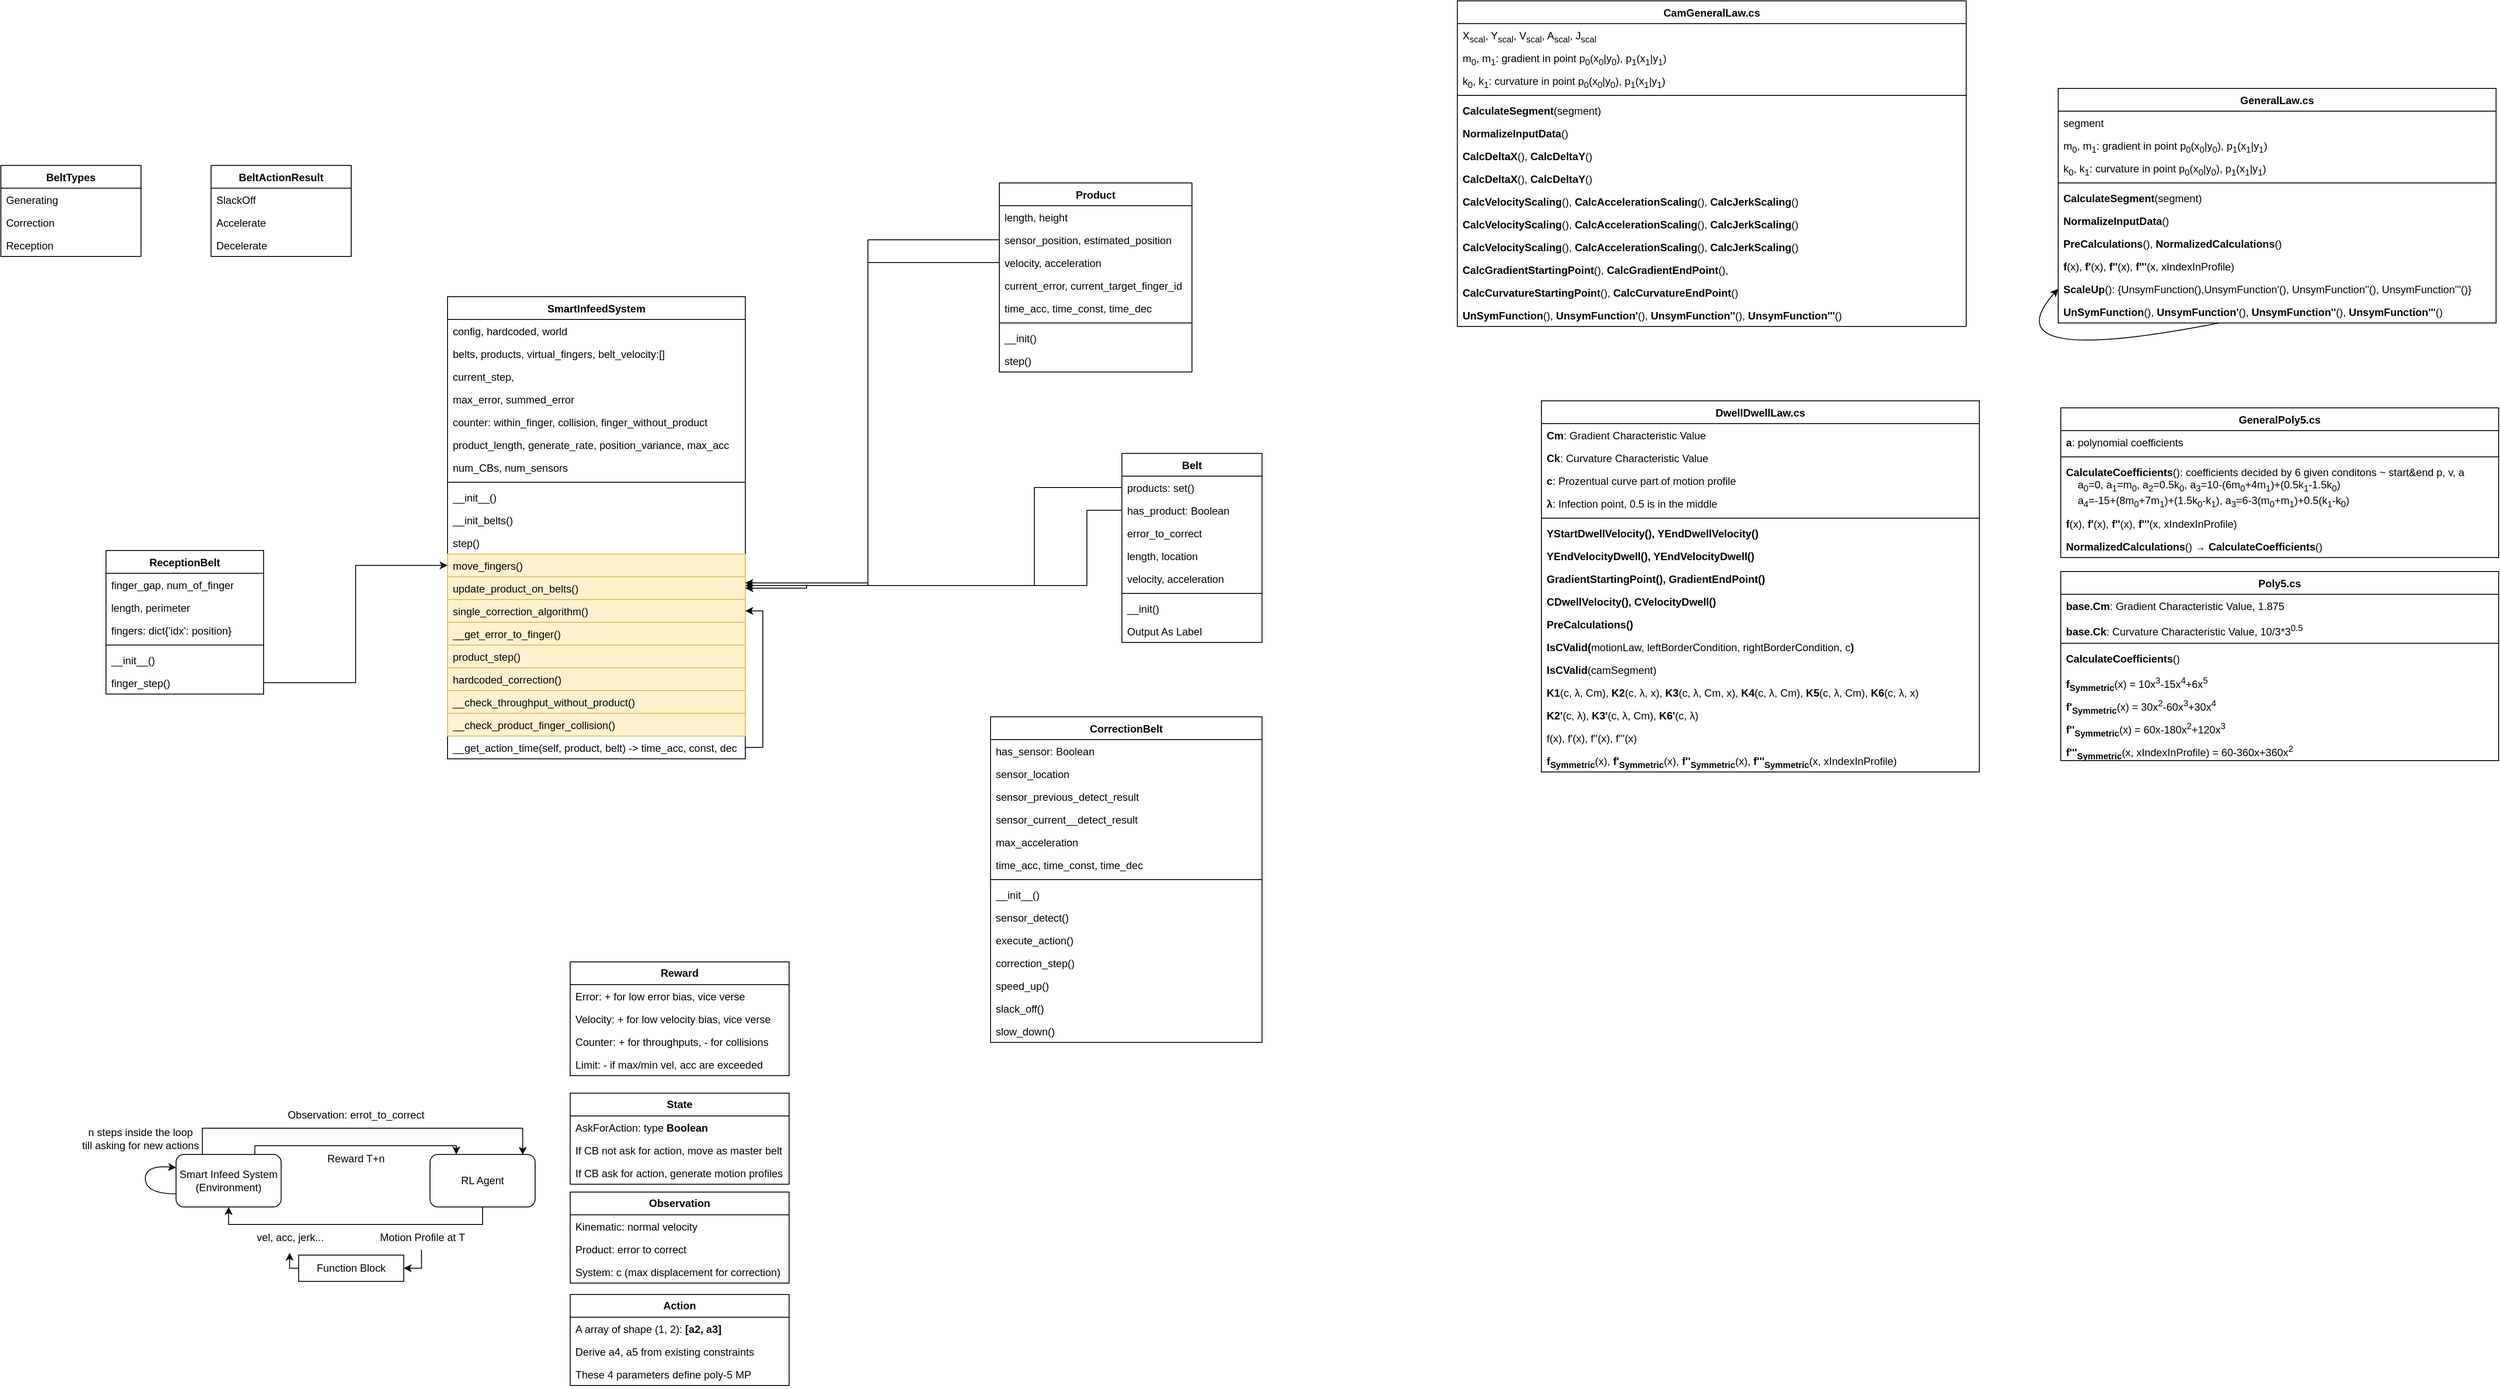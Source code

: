 <mxfile version="22.1.3" type="github">
  <diagram id="C5RBs43oDa-KdzZeNtuy" name="Page-1">
    <mxGraphModel dx="1195" dy="1022" grid="0" gridSize="10" guides="1" tooltips="1" connect="1" arrows="1" fold="1" page="0" pageScale="1" pageWidth="1654" pageHeight="1169" math="0" shadow="0">
      <root>
        <mxCell id="WIyWlLk6GJQsqaUBKTNV-0" />
        <mxCell id="WIyWlLk6GJQsqaUBKTNV-1" parent="WIyWlLk6GJQsqaUBKTNV-0" />
        <mxCell id="zkfFHV4jXpPFQw0GAbJ--0" value="Product" style="swimlane;fontStyle=1;align=center;verticalAlign=top;childLayout=stackLayout;horizontal=1;startSize=26;horizontalStack=0;resizeParent=1;resizeLast=0;collapsible=1;marginBottom=0;rounded=0;shadow=0;strokeWidth=1;" parent="WIyWlLk6GJQsqaUBKTNV-1" vertex="1">
          <mxGeometry x="1230" y="-100" width="220" height="216" as="geometry">
            <mxRectangle x="230" y="140" width="160" height="26" as="alternateBounds" />
          </mxGeometry>
        </mxCell>
        <mxCell id="zkfFHV4jXpPFQw0GAbJ--1" value="length, height" style="text;align=left;verticalAlign=top;spacingLeft=4;spacingRight=4;overflow=hidden;rotatable=0;points=[[0,0.5],[1,0.5]];portConstraint=eastwest;" parent="zkfFHV4jXpPFQw0GAbJ--0" vertex="1">
          <mxGeometry y="26" width="220" height="26" as="geometry" />
        </mxCell>
        <mxCell id="zkfFHV4jXpPFQw0GAbJ--2" value="sensor_position, estimated_position" style="text;align=left;verticalAlign=top;spacingLeft=4;spacingRight=4;overflow=hidden;rotatable=0;points=[[0,0.5],[1,0.5]];portConstraint=eastwest;rounded=0;shadow=0;html=0;" parent="zkfFHV4jXpPFQw0GAbJ--0" vertex="1">
          <mxGeometry y="52" width="220" height="26" as="geometry" />
        </mxCell>
        <mxCell id="zkfFHV4jXpPFQw0GAbJ--3" value="velocity, acceleration" style="text;align=left;verticalAlign=top;spacingLeft=4;spacingRight=4;overflow=hidden;rotatable=0;points=[[0,0.5],[1,0.5]];portConstraint=eastwest;rounded=0;shadow=0;html=0;" parent="zkfFHV4jXpPFQw0GAbJ--0" vertex="1">
          <mxGeometry y="78" width="220" height="26" as="geometry" />
        </mxCell>
        <mxCell id="7nDJ2lL4pcmsVBBuyVaa-0" value="current_error, current_target_finger_id" style="text;align=left;verticalAlign=top;spacingLeft=4;spacingRight=4;overflow=hidden;rotatable=0;points=[[0,0.5],[1,0.5]];portConstraint=eastwest;rounded=0;shadow=0;html=0;" parent="zkfFHV4jXpPFQw0GAbJ--0" vertex="1">
          <mxGeometry y="104" width="220" height="26" as="geometry" />
        </mxCell>
        <mxCell id="7nDJ2lL4pcmsVBBuyVaa-1" value="time_acc, time_const, time_dec" style="text;align=left;verticalAlign=top;spacingLeft=4;spacingRight=4;overflow=hidden;rotatable=0;points=[[0,0.5],[1,0.5]];portConstraint=eastwest;rounded=0;shadow=0;html=0;" parent="zkfFHV4jXpPFQw0GAbJ--0" vertex="1">
          <mxGeometry y="130" width="220" height="26" as="geometry" />
        </mxCell>
        <mxCell id="zkfFHV4jXpPFQw0GAbJ--4" value="" style="line;html=1;strokeWidth=1;align=left;verticalAlign=middle;spacingTop=-1;spacingLeft=3;spacingRight=3;rotatable=0;labelPosition=right;points=[];portConstraint=eastwest;" parent="zkfFHV4jXpPFQw0GAbJ--0" vertex="1">
          <mxGeometry y="156" width="220" height="8" as="geometry" />
        </mxCell>
        <mxCell id="zkfFHV4jXpPFQw0GAbJ--5" value="__init()" style="text;align=left;verticalAlign=top;spacingLeft=4;spacingRight=4;overflow=hidden;rotatable=0;points=[[0,0.5],[1,0.5]];portConstraint=eastwest;" parent="zkfFHV4jXpPFQw0GAbJ--0" vertex="1">
          <mxGeometry y="164" width="220" height="26" as="geometry" />
        </mxCell>
        <mxCell id="7nDJ2lL4pcmsVBBuyVaa-2" value="step()" style="text;align=left;verticalAlign=top;spacingLeft=4;spacingRight=4;overflow=hidden;rotatable=0;points=[[0,0.5],[1,0.5]];portConstraint=eastwest;" parent="zkfFHV4jXpPFQw0GAbJ--0" vertex="1">
          <mxGeometry y="190" width="220" height="26" as="geometry" />
        </mxCell>
        <mxCell id="zkfFHV4jXpPFQw0GAbJ--6" value="CorrectionBelt" style="swimlane;fontStyle=1;align=center;verticalAlign=top;childLayout=stackLayout;horizontal=1;startSize=26;horizontalStack=0;resizeParent=1;resizeLast=0;collapsible=1;marginBottom=0;rounded=0;shadow=0;strokeWidth=1;" parent="WIyWlLk6GJQsqaUBKTNV-1" vertex="1">
          <mxGeometry x="1220" y="510" width="310" height="372" as="geometry">
            <mxRectangle x="130" y="380" width="160" height="26" as="alternateBounds" />
          </mxGeometry>
        </mxCell>
        <mxCell id="zkfFHV4jXpPFQw0GAbJ--7" value="has_sensor: Boolean" style="text;align=left;verticalAlign=top;spacingLeft=4;spacingRight=4;overflow=hidden;rotatable=0;points=[[0,0.5],[1,0.5]];portConstraint=eastwest;" parent="zkfFHV4jXpPFQw0GAbJ--6" vertex="1">
          <mxGeometry y="26" width="310" height="26" as="geometry" />
        </mxCell>
        <mxCell id="zkfFHV4jXpPFQw0GAbJ--10" value="sensor_location" style="text;align=left;verticalAlign=top;spacingLeft=4;spacingRight=4;overflow=hidden;rotatable=0;points=[[0,0.5],[1,0.5]];portConstraint=eastwest;fontStyle=0" parent="zkfFHV4jXpPFQw0GAbJ--6" vertex="1">
          <mxGeometry y="52" width="310" height="26" as="geometry" />
        </mxCell>
        <mxCell id="7nDJ2lL4pcmsVBBuyVaa-9" value="sensor_previous_detect_result" style="text;align=left;verticalAlign=top;spacingLeft=4;spacingRight=4;overflow=hidden;rotatable=0;points=[[0,0.5],[1,0.5]];portConstraint=eastwest;rounded=0;shadow=0;html=0;" parent="zkfFHV4jXpPFQw0GAbJ--6" vertex="1">
          <mxGeometry y="78" width="310" height="26" as="geometry" />
        </mxCell>
        <mxCell id="zkfFHV4jXpPFQw0GAbJ--11" value="sensor_current__detect_result" style="text;align=left;verticalAlign=top;spacingLeft=4;spacingRight=4;overflow=hidden;rotatable=0;points=[[0,0.5],[1,0.5]];portConstraint=eastwest;" parent="zkfFHV4jXpPFQw0GAbJ--6" vertex="1">
          <mxGeometry y="104" width="310" height="26" as="geometry" />
        </mxCell>
        <mxCell id="7nDJ2lL4pcmsVBBuyVaa-10" value="max_acceleration" style="text;align=left;verticalAlign=top;spacingLeft=4;spacingRight=4;overflow=hidden;rotatable=0;points=[[0,0.5],[1,0.5]];portConstraint=eastwest;rounded=0;shadow=0;html=0;" parent="zkfFHV4jXpPFQw0GAbJ--6" vertex="1">
          <mxGeometry y="130" width="310" height="26" as="geometry" />
        </mxCell>
        <mxCell id="zkfFHV4jXpPFQw0GAbJ--8" value="time_acc, time_const, time_dec" style="text;align=left;verticalAlign=top;spacingLeft=4;spacingRight=4;overflow=hidden;rotatable=0;points=[[0,0.5],[1,0.5]];portConstraint=eastwest;rounded=0;shadow=0;html=0;" parent="zkfFHV4jXpPFQw0GAbJ--6" vertex="1">
          <mxGeometry y="156" width="310" height="26" as="geometry" />
        </mxCell>
        <mxCell id="zkfFHV4jXpPFQw0GAbJ--9" value="" style="line;html=1;strokeWidth=1;align=left;verticalAlign=middle;spacingTop=-1;spacingLeft=3;spacingRight=3;rotatable=0;labelPosition=right;points=[];portConstraint=eastwest;" parent="zkfFHV4jXpPFQw0GAbJ--6" vertex="1">
          <mxGeometry y="182" width="310" height="8" as="geometry" />
        </mxCell>
        <mxCell id="7nDJ2lL4pcmsVBBuyVaa-11" value="__init__()" style="text;align=left;verticalAlign=top;spacingLeft=4;spacingRight=4;overflow=hidden;rotatable=0;points=[[0,0.5],[1,0.5]];portConstraint=eastwest;rounded=0;shadow=0;html=0;" parent="zkfFHV4jXpPFQw0GAbJ--6" vertex="1">
          <mxGeometry y="190" width="310" height="26" as="geometry" />
        </mxCell>
        <mxCell id="7nDJ2lL4pcmsVBBuyVaa-12" value="sensor_detect()" style="text;align=left;verticalAlign=top;spacingLeft=4;spacingRight=4;overflow=hidden;rotatable=0;points=[[0,0.5],[1,0.5]];portConstraint=eastwest;rounded=0;shadow=0;html=0;" parent="zkfFHV4jXpPFQw0GAbJ--6" vertex="1">
          <mxGeometry y="216" width="310" height="26" as="geometry" />
        </mxCell>
        <mxCell id="7nDJ2lL4pcmsVBBuyVaa-13" value="execute_action()" style="text;align=left;verticalAlign=top;spacingLeft=4;spacingRight=4;overflow=hidden;rotatable=0;points=[[0,0.5],[1,0.5]];portConstraint=eastwest;rounded=0;shadow=0;html=0;" parent="zkfFHV4jXpPFQw0GAbJ--6" vertex="1">
          <mxGeometry y="242" width="310" height="26" as="geometry" />
        </mxCell>
        <mxCell id="7nDJ2lL4pcmsVBBuyVaa-14" value="correction_step()" style="text;align=left;verticalAlign=top;spacingLeft=4;spacingRight=4;overflow=hidden;rotatable=0;points=[[0,0.5],[1,0.5]];portConstraint=eastwest;rounded=0;shadow=0;html=0;" parent="zkfFHV4jXpPFQw0GAbJ--6" vertex="1">
          <mxGeometry y="268" width="310" height="26" as="geometry" />
        </mxCell>
        <mxCell id="7nDJ2lL4pcmsVBBuyVaa-15" value="speed_up()" style="text;align=left;verticalAlign=top;spacingLeft=4;spacingRight=4;overflow=hidden;rotatable=0;points=[[0,0.5],[1,0.5]];portConstraint=eastwest;rounded=0;shadow=0;html=0;" parent="zkfFHV4jXpPFQw0GAbJ--6" vertex="1">
          <mxGeometry y="294" width="310" height="26" as="geometry" />
        </mxCell>
        <mxCell id="7nDJ2lL4pcmsVBBuyVaa-16" value="slack_off()" style="text;align=left;verticalAlign=top;spacingLeft=4;spacingRight=4;overflow=hidden;rotatable=0;points=[[0,0.5],[1,0.5]];portConstraint=eastwest;rounded=0;shadow=0;html=0;" parent="zkfFHV4jXpPFQw0GAbJ--6" vertex="1">
          <mxGeometry y="320" width="310" height="26" as="geometry" />
        </mxCell>
        <mxCell id="7nDJ2lL4pcmsVBBuyVaa-17" value="slow_down()" style="text;align=left;verticalAlign=top;spacingLeft=4;spacingRight=4;overflow=hidden;rotatable=0;points=[[0,0.5],[1,0.5]];portConstraint=eastwest;rounded=0;shadow=0;html=0;" parent="zkfFHV4jXpPFQw0GAbJ--6" vertex="1">
          <mxGeometry y="346" width="310" height="26" as="geometry" />
        </mxCell>
        <mxCell id="zkfFHV4jXpPFQw0GAbJ--13" value="BeltTypes" style="swimlane;fontStyle=1;align=center;verticalAlign=top;childLayout=stackLayout;horizontal=1;startSize=26;horizontalStack=0;resizeParent=1;resizeLast=0;collapsible=1;marginBottom=0;rounded=0;shadow=0;strokeWidth=1;" parent="WIyWlLk6GJQsqaUBKTNV-1" vertex="1">
          <mxGeometry x="90" y="-120" width="160" height="104" as="geometry">
            <mxRectangle x="340" y="380" width="170" height="26" as="alternateBounds" />
          </mxGeometry>
        </mxCell>
        <mxCell id="zkfFHV4jXpPFQw0GAbJ--14" value="Generating" style="text;align=left;verticalAlign=top;spacingLeft=4;spacingRight=4;overflow=hidden;rotatable=0;points=[[0,0.5],[1,0.5]];portConstraint=eastwest;" parent="zkfFHV4jXpPFQw0GAbJ--13" vertex="1">
          <mxGeometry y="26" width="160" height="26" as="geometry" />
        </mxCell>
        <mxCell id="7nDJ2lL4pcmsVBBuyVaa-3" value="Correction" style="text;align=left;verticalAlign=top;spacingLeft=4;spacingRight=4;overflow=hidden;rotatable=0;points=[[0,0.5],[1,0.5]];portConstraint=eastwest;" parent="zkfFHV4jXpPFQw0GAbJ--13" vertex="1">
          <mxGeometry y="52" width="160" height="26" as="geometry" />
        </mxCell>
        <mxCell id="7nDJ2lL4pcmsVBBuyVaa-4" value="Reception" style="text;align=left;verticalAlign=top;spacingLeft=4;spacingRight=4;overflow=hidden;rotatable=0;points=[[0,0.5],[1,0.5]];portConstraint=eastwest;" parent="zkfFHV4jXpPFQw0GAbJ--13" vertex="1">
          <mxGeometry y="78" width="160" height="26" as="geometry" />
        </mxCell>
        <mxCell id="zkfFHV4jXpPFQw0GAbJ--17" value="Belt" style="swimlane;fontStyle=1;align=center;verticalAlign=top;childLayout=stackLayout;horizontal=1;startSize=26;horizontalStack=0;resizeParent=1;resizeLast=0;collapsible=1;marginBottom=0;rounded=0;shadow=0;strokeWidth=1;" parent="WIyWlLk6GJQsqaUBKTNV-1" vertex="1">
          <mxGeometry x="1370" y="209" width="160" height="216" as="geometry">
            <mxRectangle x="550" y="140" width="160" height="26" as="alternateBounds" />
          </mxGeometry>
        </mxCell>
        <mxCell id="zkfFHV4jXpPFQw0GAbJ--18" value="products: set()" style="text;align=left;verticalAlign=top;spacingLeft=4;spacingRight=4;overflow=hidden;rotatable=0;points=[[0,0.5],[1,0.5]];portConstraint=eastwest;" parent="zkfFHV4jXpPFQw0GAbJ--17" vertex="1">
          <mxGeometry y="26" width="160" height="26" as="geometry" />
        </mxCell>
        <mxCell id="zkfFHV4jXpPFQw0GAbJ--19" value="has_product: Boolean" style="text;align=left;verticalAlign=top;spacingLeft=4;spacingRight=4;overflow=hidden;rotatable=0;points=[[0,0.5],[1,0.5]];portConstraint=eastwest;rounded=0;shadow=0;html=0;" parent="zkfFHV4jXpPFQw0GAbJ--17" vertex="1">
          <mxGeometry y="52" width="160" height="26" as="geometry" />
        </mxCell>
        <mxCell id="zkfFHV4jXpPFQw0GAbJ--20" value="error_to_correct" style="text;align=left;verticalAlign=top;spacingLeft=4;spacingRight=4;overflow=hidden;rotatable=0;points=[[0,0.5],[1,0.5]];portConstraint=eastwest;rounded=0;shadow=0;html=0;" parent="zkfFHV4jXpPFQw0GAbJ--17" vertex="1">
          <mxGeometry y="78" width="160" height="26" as="geometry" />
        </mxCell>
        <mxCell id="zkfFHV4jXpPFQw0GAbJ--21" value="length, location" style="text;align=left;verticalAlign=top;spacingLeft=4;spacingRight=4;overflow=hidden;rotatable=0;points=[[0,0.5],[1,0.5]];portConstraint=eastwest;rounded=0;shadow=0;html=0;" parent="zkfFHV4jXpPFQw0GAbJ--17" vertex="1">
          <mxGeometry y="104" width="160" height="26" as="geometry" />
        </mxCell>
        <mxCell id="zkfFHV4jXpPFQw0GAbJ--22" value="velocity, acceleration" style="text;align=left;verticalAlign=top;spacingLeft=4;spacingRight=4;overflow=hidden;rotatable=0;points=[[0,0.5],[1,0.5]];portConstraint=eastwest;rounded=0;shadow=0;html=0;" parent="zkfFHV4jXpPFQw0GAbJ--17" vertex="1">
          <mxGeometry y="130" width="160" height="26" as="geometry" />
        </mxCell>
        <mxCell id="zkfFHV4jXpPFQw0GAbJ--23" value="" style="line;html=1;strokeWidth=1;align=left;verticalAlign=middle;spacingTop=-1;spacingLeft=3;spacingRight=3;rotatable=0;labelPosition=right;points=[];portConstraint=eastwest;" parent="zkfFHV4jXpPFQw0GAbJ--17" vertex="1">
          <mxGeometry y="156" width="160" height="8" as="geometry" />
        </mxCell>
        <mxCell id="zkfFHV4jXpPFQw0GAbJ--24" value="__init()" style="text;align=left;verticalAlign=top;spacingLeft=4;spacingRight=4;overflow=hidden;rotatable=0;points=[[0,0.5],[1,0.5]];portConstraint=eastwest;" parent="zkfFHV4jXpPFQw0GAbJ--17" vertex="1">
          <mxGeometry y="164" width="160" height="26" as="geometry" />
        </mxCell>
        <mxCell id="zkfFHV4jXpPFQw0GAbJ--25" value="Output As Label" style="text;align=left;verticalAlign=top;spacingLeft=4;spacingRight=4;overflow=hidden;rotatable=0;points=[[0,0.5],[1,0.5]];portConstraint=eastwest;" parent="zkfFHV4jXpPFQw0GAbJ--17" vertex="1">
          <mxGeometry y="190" width="160" height="26" as="geometry" />
        </mxCell>
        <mxCell id="7nDJ2lL4pcmsVBBuyVaa-5" value="BeltActionResult" style="swimlane;fontStyle=1;align=center;verticalAlign=top;childLayout=stackLayout;horizontal=1;startSize=26;horizontalStack=0;resizeParent=1;resizeLast=0;collapsible=1;marginBottom=0;rounded=0;shadow=0;strokeWidth=1;" parent="WIyWlLk6GJQsqaUBKTNV-1" vertex="1">
          <mxGeometry x="330" y="-120" width="160" height="104" as="geometry">
            <mxRectangle x="340" y="380" width="170" height="26" as="alternateBounds" />
          </mxGeometry>
        </mxCell>
        <mxCell id="7nDJ2lL4pcmsVBBuyVaa-6" value="SlackOff" style="text;align=left;verticalAlign=top;spacingLeft=4;spacingRight=4;overflow=hidden;rotatable=0;points=[[0,0.5],[1,0.5]];portConstraint=eastwest;" parent="7nDJ2lL4pcmsVBBuyVaa-5" vertex="1">
          <mxGeometry y="26" width="160" height="26" as="geometry" />
        </mxCell>
        <mxCell id="7nDJ2lL4pcmsVBBuyVaa-7" value="Accelerate" style="text;align=left;verticalAlign=top;spacingLeft=4;spacingRight=4;overflow=hidden;rotatable=0;points=[[0,0.5],[1,0.5]];portConstraint=eastwest;" parent="7nDJ2lL4pcmsVBBuyVaa-5" vertex="1">
          <mxGeometry y="52" width="160" height="26" as="geometry" />
        </mxCell>
        <mxCell id="7nDJ2lL4pcmsVBBuyVaa-8" value="Decelerate" style="text;align=left;verticalAlign=top;spacingLeft=4;spacingRight=4;overflow=hidden;rotatable=0;points=[[0,0.5],[1,0.5]];portConstraint=eastwest;" parent="7nDJ2lL4pcmsVBBuyVaa-5" vertex="1">
          <mxGeometry y="78" width="160" height="26" as="geometry" />
        </mxCell>
        <mxCell id="7nDJ2lL4pcmsVBBuyVaa-18" value="ReceptionBelt" style="swimlane;fontStyle=1;align=center;verticalAlign=top;childLayout=stackLayout;horizontal=1;startSize=26;horizontalStack=0;resizeParent=1;resizeLast=0;collapsible=1;marginBottom=0;rounded=0;shadow=0;strokeWidth=1;" parent="WIyWlLk6GJQsqaUBKTNV-1" vertex="1">
          <mxGeometry x="210" y="320" width="180" height="164" as="geometry">
            <mxRectangle x="130" y="380" width="160" height="26" as="alternateBounds" />
          </mxGeometry>
        </mxCell>
        <mxCell id="7nDJ2lL4pcmsVBBuyVaa-19" value="finger_gap, num_of_finger" style="text;align=left;verticalAlign=top;spacingLeft=4;spacingRight=4;overflow=hidden;rotatable=0;points=[[0,0.5],[1,0.5]];portConstraint=eastwest;" parent="7nDJ2lL4pcmsVBBuyVaa-18" vertex="1">
          <mxGeometry y="26" width="180" height="26" as="geometry" />
        </mxCell>
        <mxCell id="7nDJ2lL4pcmsVBBuyVaa-20" value="length, perimeter" style="text;align=left;verticalAlign=top;spacingLeft=4;spacingRight=4;overflow=hidden;rotatable=0;points=[[0,0.5],[1,0.5]];portConstraint=eastwest;fontStyle=0" parent="7nDJ2lL4pcmsVBBuyVaa-18" vertex="1">
          <mxGeometry y="52" width="180" height="26" as="geometry" />
        </mxCell>
        <mxCell id="7nDJ2lL4pcmsVBBuyVaa-21" value="fingers: dict{&#39;idx&#39;: position}" style="text;align=left;verticalAlign=top;spacingLeft=4;spacingRight=4;overflow=hidden;rotatable=0;points=[[0,0.5],[1,0.5]];portConstraint=eastwest;rounded=0;shadow=0;html=0;" parent="7nDJ2lL4pcmsVBBuyVaa-18" vertex="1">
          <mxGeometry y="78" width="180" height="26" as="geometry" />
        </mxCell>
        <mxCell id="7nDJ2lL4pcmsVBBuyVaa-25" value="" style="line;html=1;strokeWidth=1;align=left;verticalAlign=middle;spacingTop=-1;spacingLeft=3;spacingRight=3;rotatable=0;labelPosition=right;points=[];portConstraint=eastwest;" parent="7nDJ2lL4pcmsVBBuyVaa-18" vertex="1">
          <mxGeometry y="104" width="180" height="8" as="geometry" />
        </mxCell>
        <mxCell id="7nDJ2lL4pcmsVBBuyVaa-26" value="__init__()" style="text;align=left;verticalAlign=top;spacingLeft=4;spacingRight=4;overflow=hidden;rotatable=0;points=[[0,0.5],[1,0.5]];portConstraint=eastwest;rounded=0;shadow=0;html=0;" parent="7nDJ2lL4pcmsVBBuyVaa-18" vertex="1">
          <mxGeometry y="112" width="180" height="26" as="geometry" />
        </mxCell>
        <mxCell id="7nDJ2lL4pcmsVBBuyVaa-27" value="finger_step()" style="text;align=left;verticalAlign=top;spacingLeft=4;spacingRight=4;overflow=hidden;rotatable=0;points=[[0,0.5],[1,0.5]];portConstraint=eastwest;rounded=0;shadow=0;html=0;" parent="7nDJ2lL4pcmsVBBuyVaa-18" vertex="1">
          <mxGeometry y="138" width="180" height="26" as="geometry" />
        </mxCell>
        <mxCell id="7nDJ2lL4pcmsVBBuyVaa-33" value="SmartInfeedSystem" style="swimlane;fontStyle=1;align=center;verticalAlign=top;childLayout=stackLayout;horizontal=1;startSize=26;horizontalStack=0;resizeParent=1;resizeLast=0;collapsible=1;marginBottom=0;rounded=0;shadow=0;strokeWidth=1;" parent="WIyWlLk6GJQsqaUBKTNV-1" vertex="1">
          <mxGeometry x="600" y="30" width="340" height="528" as="geometry">
            <mxRectangle x="130" y="380" width="160" height="26" as="alternateBounds" />
          </mxGeometry>
        </mxCell>
        <mxCell id="7nDJ2lL4pcmsVBBuyVaa-34" value="config, hardcoded, world" style="text;align=left;verticalAlign=top;spacingLeft=4;spacingRight=4;overflow=hidden;rotatable=0;points=[[0,0.5],[1,0.5]];portConstraint=eastwest;" parent="7nDJ2lL4pcmsVBBuyVaa-33" vertex="1">
          <mxGeometry y="26" width="340" height="26" as="geometry" />
        </mxCell>
        <mxCell id="7nDJ2lL4pcmsVBBuyVaa-35" value="belts, products, virtual_fingers, belt_velocity:[]" style="text;align=left;verticalAlign=top;spacingLeft=4;spacingRight=4;overflow=hidden;rotatable=0;points=[[0,0.5],[1,0.5]];portConstraint=eastwest;fontStyle=0" parent="7nDJ2lL4pcmsVBBuyVaa-33" vertex="1">
          <mxGeometry y="52" width="340" height="26" as="geometry" />
        </mxCell>
        <mxCell id="7nDJ2lL4pcmsVBBuyVaa-36" value="current_step, " style="text;align=left;verticalAlign=top;spacingLeft=4;spacingRight=4;overflow=hidden;rotatable=0;points=[[0,0.5],[1,0.5]];portConstraint=eastwest;rounded=0;shadow=0;html=0;" parent="7nDJ2lL4pcmsVBBuyVaa-33" vertex="1">
          <mxGeometry y="78" width="340" height="26" as="geometry" />
        </mxCell>
        <mxCell id="7nDJ2lL4pcmsVBBuyVaa-37" value="max_error, summed_error" style="text;align=left;verticalAlign=top;spacingLeft=4;spacingRight=4;overflow=hidden;rotatable=0;points=[[0,0.5],[1,0.5]];portConstraint=eastwest;" parent="7nDJ2lL4pcmsVBBuyVaa-33" vertex="1">
          <mxGeometry y="104" width="340" height="26" as="geometry" />
        </mxCell>
        <mxCell id="7nDJ2lL4pcmsVBBuyVaa-38" value="counter: within_finger, collision, finger_without_product" style="text;align=left;verticalAlign=top;spacingLeft=4;spacingRight=4;overflow=hidden;rotatable=0;points=[[0,0.5],[1,0.5]];portConstraint=eastwest;rounded=0;shadow=0;html=0;" parent="7nDJ2lL4pcmsVBBuyVaa-33" vertex="1">
          <mxGeometry y="130" width="340" height="26" as="geometry" />
        </mxCell>
        <mxCell id="7nDJ2lL4pcmsVBBuyVaa-39" value="product_length, generate_rate, position_variance, max_acc" style="text;align=left;verticalAlign=top;spacingLeft=4;spacingRight=4;overflow=hidden;rotatable=0;points=[[0,0.5],[1,0.5]];portConstraint=eastwest;rounded=0;shadow=0;html=0;" parent="7nDJ2lL4pcmsVBBuyVaa-33" vertex="1">
          <mxGeometry y="156" width="340" height="26" as="geometry" />
        </mxCell>
        <mxCell id="7nDJ2lL4pcmsVBBuyVaa-47" value="num_CBs, num_sensors" style="text;align=left;verticalAlign=top;spacingLeft=4;spacingRight=4;overflow=hidden;rotatable=0;points=[[0,0.5],[1,0.5]];portConstraint=eastwest;rounded=0;shadow=0;html=0;" parent="7nDJ2lL4pcmsVBBuyVaa-33" vertex="1">
          <mxGeometry y="182" width="340" height="26" as="geometry" />
        </mxCell>
        <mxCell id="7nDJ2lL4pcmsVBBuyVaa-40" value="" style="line;html=1;strokeWidth=1;align=left;verticalAlign=middle;spacingTop=-1;spacingLeft=3;spacingRight=3;rotatable=0;labelPosition=right;points=[];portConstraint=eastwest;" parent="7nDJ2lL4pcmsVBBuyVaa-33" vertex="1">
          <mxGeometry y="208" width="340" height="8" as="geometry" />
        </mxCell>
        <mxCell id="7nDJ2lL4pcmsVBBuyVaa-41" value="__init__()" style="text;align=left;verticalAlign=top;spacingLeft=4;spacingRight=4;overflow=hidden;rotatable=0;points=[[0,0.5],[1,0.5]];portConstraint=eastwest;rounded=0;shadow=0;html=0;" parent="7nDJ2lL4pcmsVBBuyVaa-33" vertex="1">
          <mxGeometry y="216" width="340" height="26" as="geometry" />
        </mxCell>
        <mxCell id="7nDJ2lL4pcmsVBBuyVaa-42" value="__init_belts()" style="text;align=left;verticalAlign=top;spacingLeft=4;spacingRight=4;overflow=hidden;rotatable=0;points=[[0,0.5],[1,0.5]];portConstraint=eastwest;rounded=0;shadow=0;html=0;" parent="7nDJ2lL4pcmsVBBuyVaa-33" vertex="1">
          <mxGeometry y="242" width="340" height="26" as="geometry" />
        </mxCell>
        <mxCell id="7nDJ2lL4pcmsVBBuyVaa-43" value="step()" style="text;align=left;verticalAlign=top;spacingLeft=4;spacingRight=4;overflow=hidden;rotatable=0;points=[[0,0.5],[1,0.5]];portConstraint=eastwest;rounded=0;shadow=0;html=0;" parent="7nDJ2lL4pcmsVBBuyVaa-33" vertex="1">
          <mxGeometry y="268" width="340" height="26" as="geometry" />
        </mxCell>
        <mxCell id="7nDJ2lL4pcmsVBBuyVaa-44" value="move_fingers()" style="text;align=left;verticalAlign=top;spacingLeft=4;spacingRight=4;overflow=hidden;rotatable=0;points=[[0,0.5],[1,0.5]];portConstraint=eastwest;rounded=0;shadow=0;html=0;fillColor=#fff2cc;strokeColor=#d6b656;" parent="7nDJ2lL4pcmsVBBuyVaa-33" vertex="1">
          <mxGeometry y="294" width="340" height="26" as="geometry" />
        </mxCell>
        <mxCell id="7nDJ2lL4pcmsVBBuyVaa-45" value="update_product_on_belts()" style="text;align=left;verticalAlign=top;spacingLeft=4;spacingRight=4;overflow=hidden;rotatable=0;points=[[0,0.5],[1,0.5]];portConstraint=eastwest;rounded=0;shadow=0;html=0;fillColor=#fff2cc;strokeColor=#d6b656;" parent="7nDJ2lL4pcmsVBBuyVaa-33" vertex="1">
          <mxGeometry y="320" width="340" height="26" as="geometry" />
        </mxCell>
        <mxCell id="7nDJ2lL4pcmsVBBuyVaa-46" value="single_correction_algorithm()" style="text;align=left;verticalAlign=top;spacingLeft=4;spacingRight=4;overflow=hidden;rotatable=0;points=[[0,0.5],[1,0.5]];portConstraint=eastwest;rounded=0;shadow=0;html=0;fillColor=#fff2cc;strokeColor=#d6b656;" parent="7nDJ2lL4pcmsVBBuyVaa-33" vertex="1">
          <mxGeometry y="346" width="340" height="26" as="geometry" />
        </mxCell>
        <mxCell id="7nDJ2lL4pcmsVBBuyVaa-48" value="__get_error_to_finger()" style="text;align=left;verticalAlign=top;spacingLeft=4;spacingRight=4;overflow=hidden;rotatable=0;points=[[0,0.5],[1,0.5]];portConstraint=eastwest;rounded=0;shadow=0;html=0;fillColor=#fff2cc;strokeColor=#d6b656;" parent="7nDJ2lL4pcmsVBBuyVaa-33" vertex="1">
          <mxGeometry y="372" width="340" height="26" as="geometry" />
        </mxCell>
        <mxCell id="7nDJ2lL4pcmsVBBuyVaa-49" value="product_step()" style="text;align=left;verticalAlign=top;spacingLeft=4;spacingRight=4;overflow=hidden;rotatable=0;points=[[0,0.5],[1,0.5]];portConstraint=eastwest;rounded=0;shadow=0;html=0;fillColor=#fff2cc;strokeColor=#d6b656;" parent="7nDJ2lL4pcmsVBBuyVaa-33" vertex="1">
          <mxGeometry y="398" width="340" height="26" as="geometry" />
        </mxCell>
        <mxCell id="7nDJ2lL4pcmsVBBuyVaa-53" value="hardcoded_correction()" style="text;align=left;verticalAlign=top;spacingLeft=4;spacingRight=4;overflow=hidden;rotatable=0;points=[[0,0.5],[1,0.5]];portConstraint=eastwest;rounded=0;shadow=0;html=0;fillColor=#fff2cc;strokeColor=#d6b656;" parent="7nDJ2lL4pcmsVBBuyVaa-33" vertex="1">
          <mxGeometry y="424" width="340" height="26" as="geometry" />
        </mxCell>
        <mxCell id="7nDJ2lL4pcmsVBBuyVaa-50" value="__check_throughput_without_product()" style="text;align=left;verticalAlign=top;spacingLeft=4;spacingRight=4;overflow=hidden;rotatable=0;points=[[0,0.5],[1,0.5]];portConstraint=eastwest;rounded=0;shadow=0;html=0;fillColor=#fff2cc;strokeColor=#d6b656;" parent="7nDJ2lL4pcmsVBBuyVaa-33" vertex="1">
          <mxGeometry y="450" width="340" height="26" as="geometry" />
        </mxCell>
        <mxCell id="7nDJ2lL4pcmsVBBuyVaa-51" value="__check_product_finger_collision()" style="text;align=left;verticalAlign=top;spacingLeft=4;spacingRight=4;overflow=hidden;rotatable=0;points=[[0,0.5],[1,0.5]];portConstraint=eastwest;rounded=0;shadow=0;html=0;fillColor=#fff2cc;strokeColor=#d6b656;" parent="7nDJ2lL4pcmsVBBuyVaa-33" vertex="1">
          <mxGeometry y="476" width="340" height="26" as="geometry" />
        </mxCell>
        <mxCell id="9Oh3rnx7zK5S2ZUfCvNK-6" style="edgeStyle=orthogonalEdgeStyle;rounded=0;orthogonalLoop=1;jettySize=auto;html=1;exitX=1;exitY=0.5;exitDx=0;exitDy=0;" parent="7nDJ2lL4pcmsVBBuyVaa-33" source="7nDJ2lL4pcmsVBBuyVaa-52" target="7nDJ2lL4pcmsVBBuyVaa-46" edge="1">
          <mxGeometry relative="1" as="geometry" />
        </mxCell>
        <mxCell id="7nDJ2lL4pcmsVBBuyVaa-52" value="__get_action_time(self, product, belt) -&gt; time_acc, const, dec" style="text;align=left;verticalAlign=top;spacingLeft=4;spacingRight=4;overflow=hidden;rotatable=0;points=[[0,0.5],[1,0.5]];portConstraint=eastwest;rounded=0;shadow=0;html=0;" parent="7nDJ2lL4pcmsVBBuyVaa-33" vertex="1">
          <mxGeometry y="502" width="340" height="26" as="geometry" />
        </mxCell>
        <mxCell id="9Oh3rnx7zK5S2ZUfCvNK-0" style="edgeStyle=orthogonalEdgeStyle;rounded=0;orthogonalLoop=1;jettySize=auto;html=1;exitX=1;exitY=0.5;exitDx=0;exitDy=0;entryX=0;entryY=0.5;entryDx=0;entryDy=0;" parent="WIyWlLk6GJQsqaUBKTNV-1" source="7nDJ2lL4pcmsVBBuyVaa-27" target="7nDJ2lL4pcmsVBBuyVaa-44" edge="1">
          <mxGeometry relative="1" as="geometry" />
        </mxCell>
        <mxCell id="9Oh3rnx7zK5S2ZUfCvNK-3" style="edgeStyle=orthogonalEdgeStyle;rounded=0;orthogonalLoop=1;jettySize=auto;html=1;exitX=0;exitY=0.5;exitDx=0;exitDy=0;" parent="WIyWlLk6GJQsqaUBKTNV-1" source="zkfFHV4jXpPFQw0GAbJ--19" target="7nDJ2lL4pcmsVBBuyVaa-45" edge="1">
          <mxGeometry relative="1" as="geometry">
            <mxPoint x="1010" y="360" as="targetPoint" />
            <Array as="points">
              <mxPoint x="1330" y="274" />
              <mxPoint x="1330" y="360" />
              <mxPoint x="730" y="360" />
            </Array>
          </mxGeometry>
        </mxCell>
        <mxCell id="9Oh3rnx7zK5S2ZUfCvNK-4" style="edgeStyle=orthogonalEdgeStyle;rounded=0;orthogonalLoop=1;jettySize=auto;html=1;exitX=0;exitY=0.5;exitDx=0;exitDy=0;entryX=1;entryY=0.5;entryDx=0;entryDy=0;" parent="WIyWlLk6GJQsqaUBKTNV-1" source="zkfFHV4jXpPFQw0GAbJ--18" target="7nDJ2lL4pcmsVBBuyVaa-45" edge="1">
          <mxGeometry relative="1" as="geometry">
            <mxPoint x="1080" y="440" as="targetPoint" />
            <Array as="points">
              <mxPoint x="1270" y="248" />
              <mxPoint x="1270" y="360" />
              <mxPoint x="1010" y="360" />
            </Array>
          </mxGeometry>
        </mxCell>
        <mxCell id="9Oh3rnx7zK5S2ZUfCvNK-2" style="edgeStyle=orthogonalEdgeStyle;rounded=0;orthogonalLoop=1;jettySize=auto;html=1;exitX=0;exitY=0.5;exitDx=0;exitDy=0;entryX=1;entryY=0.5;entryDx=0;entryDy=0;" parent="WIyWlLk6GJQsqaUBKTNV-1" source="zkfFHV4jXpPFQw0GAbJ--2" target="7nDJ2lL4pcmsVBBuyVaa-45" edge="1">
          <mxGeometry relative="1" as="geometry">
            <mxPoint x="1050" y="340" as="targetPoint" />
            <Array as="points">
              <mxPoint x="1080" y="-35" />
              <mxPoint x="1080" y="360" />
              <mxPoint x="1010" y="360" />
            </Array>
          </mxGeometry>
        </mxCell>
        <mxCell id="9Oh3rnx7zK5S2ZUfCvNK-5" style="edgeStyle=orthogonalEdgeStyle;rounded=0;orthogonalLoop=1;jettySize=auto;html=1;exitX=0;exitY=0.5;exitDx=0;exitDy=0;" parent="WIyWlLk6GJQsqaUBKTNV-1" source="zkfFHV4jXpPFQw0GAbJ--3" target="7nDJ2lL4pcmsVBBuyVaa-45" edge="1">
          <mxGeometry relative="1" as="geometry">
            <Array as="points">
              <mxPoint x="1080" y="-9" />
              <mxPoint x="1080" y="357" />
              <mxPoint x="730" y="357" />
            </Array>
          </mxGeometry>
        </mxCell>
        <mxCell id="DyAQQPeKOM944tEzWXb_-9" style="edgeStyle=orthogonalEdgeStyle;rounded=0;orthogonalLoop=1;jettySize=auto;html=1;exitX=0.5;exitY=1;exitDx=0;exitDy=0;entryX=0.5;entryY=1;entryDx=0;entryDy=0;" parent="WIyWlLk6GJQsqaUBKTNV-1" source="DyAQQPeKOM944tEzWXb_-0" target="DyAQQPeKOM944tEzWXb_-1" edge="1">
          <mxGeometry relative="1" as="geometry" />
        </mxCell>
        <mxCell id="DyAQQPeKOM944tEzWXb_-0" value="RL Agent" style="rounded=1;whiteSpace=wrap;html=1;" parent="WIyWlLk6GJQsqaUBKTNV-1" vertex="1">
          <mxGeometry x="580" y="1010" width="120" height="60" as="geometry" />
        </mxCell>
        <mxCell id="DyAQQPeKOM944tEzWXb_-7" style="edgeStyle=orthogonalEdgeStyle;rounded=0;orthogonalLoop=1;jettySize=auto;html=1;exitX=0.25;exitY=0;exitDx=0;exitDy=0;entryX=0.882;entryY=0.008;entryDx=0;entryDy=0;entryPerimeter=0;" parent="WIyWlLk6GJQsqaUBKTNV-1" source="DyAQQPeKOM944tEzWXb_-1" target="DyAQQPeKOM944tEzWXb_-0" edge="1">
          <mxGeometry relative="1" as="geometry">
            <Array as="points">
              <mxPoint x="320" y="980" />
              <mxPoint x="686" y="980" />
            </Array>
          </mxGeometry>
        </mxCell>
        <mxCell id="DyAQQPeKOM944tEzWXb_-8" style="edgeStyle=orthogonalEdgeStyle;rounded=0;orthogonalLoop=1;jettySize=auto;html=1;exitX=0.75;exitY=0;exitDx=0;exitDy=0;entryX=0.25;entryY=0;entryDx=0;entryDy=0;" parent="WIyWlLk6GJQsqaUBKTNV-1" source="DyAQQPeKOM944tEzWXb_-1" target="DyAQQPeKOM944tEzWXb_-0" edge="1">
          <mxGeometry relative="1" as="geometry">
            <Array as="points">
              <mxPoint x="380" y="1000" />
              <mxPoint x="610" y="1000" />
            </Array>
          </mxGeometry>
        </mxCell>
        <mxCell id="DyAQQPeKOM944tEzWXb_-1" value="Smart Infeed System&lt;br&gt;(Environment)" style="rounded=1;whiteSpace=wrap;html=1;" parent="WIyWlLk6GJQsqaUBKTNV-1" vertex="1">
          <mxGeometry x="290" y="1010" width="120" height="60" as="geometry" />
        </mxCell>
        <mxCell id="DyAQQPeKOM944tEzWXb_-6" value="Reward T+n" style="text;html=1;align=center;verticalAlign=middle;resizable=0;points=[];autosize=1;strokeColor=none;fillColor=none;" parent="WIyWlLk6GJQsqaUBKTNV-1" vertex="1">
          <mxGeometry x="450" y="1000" width="90" height="30" as="geometry" />
        </mxCell>
        <mxCell id="3yA3V1FnL_FEUBAhLKrE-2" style="edgeStyle=orthogonalEdgeStyle;rounded=0;orthogonalLoop=1;jettySize=auto;html=1;entryX=1;entryY=0.5;entryDx=0;entryDy=0;exitX=0.498;exitY=1.039;exitDx=0;exitDy=0;exitPerimeter=0;" parent="WIyWlLk6GJQsqaUBKTNV-1" source="DyAQQPeKOM944tEzWXb_-10" target="3yA3V1FnL_FEUBAhLKrE-1" edge="1">
          <mxGeometry relative="1" as="geometry">
            <Array as="points">
              <mxPoint x="570" y="1140" />
              <mxPoint x="555" y="1140" />
            </Array>
          </mxGeometry>
        </mxCell>
        <mxCell id="DyAQQPeKOM944tEzWXb_-10" value="Motion Profile at T" style="text;html=1;align=center;verticalAlign=middle;resizable=0;points=[];autosize=1;strokeColor=none;fillColor=none;" parent="WIyWlLk6GJQsqaUBKTNV-1" vertex="1">
          <mxGeometry x="513" y="1092" width="115" height="26" as="geometry" />
        </mxCell>
        <mxCell id="DyAQQPeKOM944tEzWXb_-11" value="vel, acc, jerk..." style="text;html=1;align=center;verticalAlign=middle;resizable=0;points=[];autosize=1;strokeColor=none;fillColor=none;" parent="WIyWlLk6GJQsqaUBKTNV-1" vertex="1">
          <mxGeometry x="370" y="1090" width="100" height="30" as="geometry" />
        </mxCell>
        <mxCell id="DyAQQPeKOM944tEzWXb_-14" value="&lt;b&gt;Observation&lt;/b&gt;" style="swimlane;fontStyle=0;childLayout=stackLayout;horizontal=1;startSize=26;fillColor=none;horizontalStack=0;resizeParent=1;resizeParentMax=0;resizeLast=0;collapsible=1;marginBottom=0;whiteSpace=wrap;html=1;" parent="WIyWlLk6GJQsqaUBKTNV-1" vertex="1">
          <mxGeometry x="740" y="1053" width="250" height="104" as="geometry" />
        </mxCell>
        <mxCell id="DyAQQPeKOM944tEzWXb_-15" value="Kinematic: normal velocity" style="text;strokeColor=none;fillColor=none;align=left;verticalAlign=top;spacingLeft=4;spacingRight=4;overflow=hidden;rotatable=0;points=[[0,0.5],[1,0.5]];portConstraint=eastwest;whiteSpace=wrap;html=1;" parent="DyAQQPeKOM944tEzWXb_-14" vertex="1">
          <mxGeometry y="26" width="250" height="26" as="geometry" />
        </mxCell>
        <mxCell id="DyAQQPeKOM944tEzWXb_-16" value="Product: error to correct" style="text;strokeColor=none;fillColor=none;align=left;verticalAlign=top;spacingLeft=4;spacingRight=4;overflow=hidden;rotatable=0;points=[[0,0.5],[1,0.5]];portConstraint=eastwest;whiteSpace=wrap;html=1;" parent="DyAQQPeKOM944tEzWXb_-14" vertex="1">
          <mxGeometry y="52" width="250" height="26" as="geometry" />
        </mxCell>
        <mxCell id="DyAQQPeKOM944tEzWXb_-17" value="System: c (max displacement for correction)" style="text;strokeColor=none;fillColor=none;align=left;verticalAlign=top;spacingLeft=4;spacingRight=4;overflow=hidden;rotatable=0;points=[[0,0.5],[1,0.5]];portConstraint=eastwest;whiteSpace=wrap;html=1;" parent="DyAQQPeKOM944tEzWXb_-14" vertex="1">
          <mxGeometry y="78" width="250" height="26" as="geometry" />
        </mxCell>
        <mxCell id="DyAQQPeKOM944tEzWXb_-18" value="&lt;b&gt;Reward&lt;/b&gt;" style="swimlane;fontStyle=0;childLayout=stackLayout;horizontal=1;startSize=26;fillColor=none;horizontalStack=0;resizeParent=1;resizeParentMax=0;resizeLast=0;collapsible=1;marginBottom=0;whiteSpace=wrap;html=1;" parent="WIyWlLk6GJQsqaUBKTNV-1" vertex="1">
          <mxGeometry x="740" y="790" width="250" height="130" as="geometry" />
        </mxCell>
        <mxCell id="DyAQQPeKOM944tEzWXb_-20" value="Error: + for low error bias, vice verse" style="text;strokeColor=none;fillColor=none;align=left;verticalAlign=top;spacingLeft=4;spacingRight=4;overflow=hidden;rotatable=0;points=[[0,0.5],[1,0.5]];portConstraint=eastwest;whiteSpace=wrap;html=1;" parent="DyAQQPeKOM944tEzWXb_-18" vertex="1">
          <mxGeometry y="26" width="250" height="26" as="geometry" />
        </mxCell>
        <mxCell id="DyAQQPeKOM944tEzWXb_-21" value="Velocity: + for low velocity bias, vice verse" style="text;strokeColor=none;fillColor=none;align=left;verticalAlign=top;spacingLeft=4;spacingRight=4;overflow=hidden;rotatable=0;points=[[0,0.5],[1,0.5]];portConstraint=eastwest;whiteSpace=wrap;html=1;" parent="DyAQQPeKOM944tEzWXb_-18" vertex="1">
          <mxGeometry y="52" width="250" height="26" as="geometry" />
        </mxCell>
        <mxCell id="DyAQQPeKOM944tEzWXb_-19" value="Counter: + for throughputs, - for collisions" style="text;strokeColor=none;fillColor=none;align=left;verticalAlign=top;spacingLeft=4;spacingRight=4;overflow=hidden;rotatable=0;points=[[0,0.5],[1,0.5]];portConstraint=eastwest;whiteSpace=wrap;html=1;" parent="DyAQQPeKOM944tEzWXb_-18" vertex="1">
          <mxGeometry y="78" width="250" height="26" as="geometry" />
        </mxCell>
        <mxCell id="DyAQQPeKOM944tEzWXb_-94" value="Limit: - if max/min vel, acc are exceeded" style="text;strokeColor=none;fillColor=none;align=left;verticalAlign=top;spacingLeft=4;spacingRight=4;overflow=hidden;rotatable=0;points=[[0,0.5],[1,0.5]];portConstraint=eastwest;whiteSpace=wrap;html=1;" parent="DyAQQPeKOM944tEzWXb_-18" vertex="1">
          <mxGeometry y="104" width="250" height="26" as="geometry" />
        </mxCell>
        <mxCell id="DyAQQPeKOM944tEzWXb_-22" value="Observation: errot_to_correct" style="text;html=1;align=center;verticalAlign=middle;resizable=0;points=[];autosize=1;strokeColor=none;fillColor=none;" parent="WIyWlLk6GJQsqaUBKTNV-1" vertex="1">
          <mxGeometry x="405" y="950" width="180" height="30" as="geometry" />
        </mxCell>
        <mxCell id="DyAQQPeKOM944tEzWXb_-23" value="&lt;b&gt;State&lt;/b&gt;" style="swimlane;fontStyle=0;childLayout=stackLayout;horizontal=1;startSize=26;fillColor=none;horizontalStack=0;resizeParent=1;resizeParentMax=0;resizeLast=0;collapsible=1;marginBottom=0;whiteSpace=wrap;html=1;" parent="WIyWlLk6GJQsqaUBKTNV-1" vertex="1">
          <mxGeometry x="740" y="940" width="250" height="104" as="geometry" />
        </mxCell>
        <mxCell id="DyAQQPeKOM944tEzWXb_-24" value="AskForAction: type&amp;nbsp;&lt;b&gt;Boolean&lt;/b&gt;" style="text;strokeColor=none;fillColor=none;align=left;verticalAlign=top;spacingLeft=4;spacingRight=4;overflow=hidden;rotatable=0;points=[[0,0.5],[1,0.5]];portConstraint=eastwest;whiteSpace=wrap;html=1;" parent="DyAQQPeKOM944tEzWXb_-23" vertex="1">
          <mxGeometry y="26" width="250" height="26" as="geometry" />
        </mxCell>
        <mxCell id="DyAQQPeKOM944tEzWXb_-26" value="If CB not ask for action, move as master belt" style="text;strokeColor=none;fillColor=none;align=left;verticalAlign=top;spacingLeft=4;spacingRight=4;overflow=hidden;rotatable=0;points=[[0,0.5],[1,0.5]];portConstraint=eastwest;whiteSpace=wrap;html=1;" parent="DyAQQPeKOM944tEzWXb_-23" vertex="1">
          <mxGeometry y="52" width="250" height="26" as="geometry" />
        </mxCell>
        <mxCell id="DyAQQPeKOM944tEzWXb_-27" value="If CB ask for action, generate motion profiles" style="text;strokeColor=none;fillColor=none;align=left;verticalAlign=top;spacingLeft=4;spacingRight=4;overflow=hidden;rotatable=0;points=[[0,0.5],[1,0.5]];portConstraint=eastwest;whiteSpace=wrap;html=1;" parent="DyAQQPeKOM944tEzWXb_-23" vertex="1">
          <mxGeometry y="78" width="250" height="26" as="geometry" />
        </mxCell>
        <mxCell id="DyAQQPeKOM944tEzWXb_-89" value="&lt;b&gt;Action&lt;/b&gt;" style="swimlane;fontStyle=0;childLayout=stackLayout;horizontal=1;startSize=26;fillColor=none;horizontalStack=0;resizeParent=1;resizeParentMax=0;resizeLast=0;collapsible=1;marginBottom=0;whiteSpace=wrap;html=1;swimlaneFillColor=default;" parent="WIyWlLk6GJQsqaUBKTNV-1" vertex="1">
          <mxGeometry x="740" y="1170" width="250" height="104" as="geometry" />
        </mxCell>
        <mxCell id="DyAQQPeKOM944tEzWXb_-90" value="A array of shape (1, 2): &lt;b&gt;[a2, a3]&lt;/b&gt;" style="text;strokeColor=none;fillColor=none;align=left;verticalAlign=top;spacingLeft=4;spacingRight=4;overflow=hidden;rotatable=0;points=[[0,0.5],[1,0.5]];portConstraint=eastwest;whiteSpace=wrap;html=1;" parent="DyAQQPeKOM944tEzWXb_-89" vertex="1">
          <mxGeometry y="26" width="250" height="26" as="geometry" />
        </mxCell>
        <mxCell id="DyAQQPeKOM944tEzWXb_-93" value="Derive a4, a5 from existing constraints" style="text;strokeColor=none;fillColor=none;align=left;verticalAlign=top;spacingLeft=4;spacingRight=4;overflow=hidden;rotatable=0;points=[[0,0.5],[1,0.5]];portConstraint=eastwest;whiteSpace=wrap;html=1;" parent="DyAQQPeKOM944tEzWXb_-89" vertex="1">
          <mxGeometry y="52" width="250" height="26" as="geometry" />
        </mxCell>
        <mxCell id="DyAQQPeKOM944tEzWXb_-91" value="These 4 parameters define poly-5 MP" style="text;strokeColor=none;fillColor=none;align=left;verticalAlign=top;spacingLeft=4;spacingRight=4;overflow=hidden;rotatable=0;points=[[0,0.5],[1,0.5]];portConstraint=eastwest;whiteSpace=wrap;html=1;" parent="DyAQQPeKOM944tEzWXb_-89" vertex="1">
          <mxGeometry y="78" width="250" height="26" as="geometry" />
        </mxCell>
        <mxCell id="3yA3V1FnL_FEUBAhLKrE-3" style="edgeStyle=orthogonalEdgeStyle;rounded=0;orthogonalLoop=1;jettySize=auto;html=1;exitX=0;exitY=0.5;exitDx=0;exitDy=0;entryX=0.497;entryY=1.076;entryDx=0;entryDy=0;entryPerimeter=0;" parent="WIyWlLk6GJQsqaUBKTNV-1" source="3yA3V1FnL_FEUBAhLKrE-1" target="DyAQQPeKOM944tEzWXb_-11" edge="1">
          <mxGeometry relative="1" as="geometry" />
        </mxCell>
        <mxCell id="3yA3V1FnL_FEUBAhLKrE-1" value="Function Block" style="rounded=0;whiteSpace=wrap;html=1;" parent="WIyWlLk6GJQsqaUBKTNV-1" vertex="1">
          <mxGeometry x="430" y="1125" width="120" height="30" as="geometry" />
        </mxCell>
        <mxCell id="m8DkUE3OkQOeDLnAFIrr-1" value="" style="curved=1;endArrow=classic;html=1;rounded=0;exitX=0;exitY=0.75;exitDx=0;exitDy=0;entryX=0;entryY=0.25;entryDx=0;entryDy=0;" parent="WIyWlLk6GJQsqaUBKTNV-1" source="DyAQQPeKOM944tEzWXb_-1" target="DyAQQPeKOM944tEzWXb_-1" edge="1">
          <mxGeometry width="50" height="50" relative="1" as="geometry">
            <mxPoint x="205" y="1087" as="sourcePoint" />
            <mxPoint x="250" y="986" as="targetPoint" />
            <Array as="points">
              <mxPoint x="256" y="1055" />
              <mxPoint x="254" y="1022" />
            </Array>
          </mxGeometry>
        </mxCell>
        <mxCell id="m8DkUE3OkQOeDLnAFIrr-5" value="n steps inside the loop&lt;br&gt;till asking for new actions" style="text;html=1;align=center;verticalAlign=middle;resizable=0;points=[];autosize=1;strokeColor=none;fillColor=none;" parent="WIyWlLk6GJQsqaUBKTNV-1" vertex="1">
          <mxGeometry x="173" y="971.5" width="151" height="41" as="geometry" />
        </mxCell>
        <mxCell id="d-hZ3jwBHdceiBEyUTI2-7" value="DwellDwellLaw.cs" style="swimlane;fontStyle=1;align=center;verticalAlign=top;childLayout=stackLayout;horizontal=1;startSize=26;horizontalStack=0;resizeParent=1;resizeParentMax=0;resizeLast=0;collapsible=1;marginBottom=0;whiteSpace=wrap;html=1;" parent="WIyWlLk6GJQsqaUBKTNV-1" vertex="1">
          <mxGeometry x="1849" y="149" width="500" height="424" as="geometry" />
        </mxCell>
        <mxCell id="d-hZ3jwBHdceiBEyUTI2-8" value="&lt;b style=&quot;border-color: var(--border-color);&quot;&gt;Cm&lt;/b&gt;: Gradient Characteristic Value" style="text;strokeColor=none;fillColor=none;align=left;verticalAlign=top;spacingLeft=4;spacingRight=4;overflow=hidden;rotatable=0;points=[[0,0.5],[1,0.5]];portConstraint=eastwest;whiteSpace=wrap;html=1;" parent="d-hZ3jwBHdceiBEyUTI2-7" vertex="1">
          <mxGeometry y="26" width="500" height="26" as="geometry" />
        </mxCell>
        <mxCell id="d-hZ3jwBHdceiBEyUTI2-11" value="&lt;b&gt;Ck&lt;/b&gt;: Curvature Characteristic Value" style="text;strokeColor=none;fillColor=none;align=left;verticalAlign=top;spacingLeft=4;spacingRight=4;overflow=hidden;rotatable=0;points=[[0,0.5],[1,0.5]];portConstraint=eastwest;whiteSpace=wrap;html=1;" parent="d-hZ3jwBHdceiBEyUTI2-7" vertex="1">
          <mxGeometry y="52" width="500" height="26" as="geometry" />
        </mxCell>
        <mxCell id="d-hZ3jwBHdceiBEyUTI2-12" value="&lt;b&gt;c&lt;/b&gt;: Prozentual curve part of motion profile" style="text;strokeColor=none;fillColor=none;align=left;verticalAlign=top;spacingLeft=4;spacingRight=4;overflow=hidden;rotatable=0;points=[[0,0.5],[1,0.5]];portConstraint=eastwest;whiteSpace=wrap;html=1;" parent="d-hZ3jwBHdceiBEyUTI2-7" vertex="1">
          <mxGeometry y="78" width="500" height="26" as="geometry" />
        </mxCell>
        <mxCell id="d-hZ3jwBHdceiBEyUTI2-13" value="&lt;b&gt;λ&lt;/b&gt;: Infection point, 0.5 is in the middle" style="text;strokeColor=none;fillColor=none;align=left;verticalAlign=top;spacingLeft=4;spacingRight=4;overflow=hidden;rotatable=0;points=[[0,0.5],[1,0.5]];portConstraint=eastwest;whiteSpace=wrap;html=1;" parent="d-hZ3jwBHdceiBEyUTI2-7" vertex="1">
          <mxGeometry y="104" width="500" height="26" as="geometry" />
        </mxCell>
        <mxCell id="d-hZ3jwBHdceiBEyUTI2-9" value="" style="line;strokeWidth=1;fillColor=none;align=left;verticalAlign=middle;spacingTop=-1;spacingLeft=3;spacingRight=3;rotatable=0;labelPosition=right;points=[];portConstraint=eastwest;strokeColor=inherit;" parent="d-hZ3jwBHdceiBEyUTI2-7" vertex="1">
          <mxGeometry y="130" width="500" height="8" as="geometry" />
        </mxCell>
        <mxCell id="d-hZ3jwBHdceiBEyUTI2-10" value="&lt;b&gt;YStartDwellVelocity(), YEndDwellVelocity()&lt;/b&gt;" style="text;strokeColor=none;fillColor=none;align=left;verticalAlign=top;spacingLeft=4;spacingRight=4;overflow=hidden;rotatable=0;points=[[0,0.5],[1,0.5]];portConstraint=eastwest;whiteSpace=wrap;html=1;" parent="d-hZ3jwBHdceiBEyUTI2-7" vertex="1">
          <mxGeometry y="138" width="500" height="26" as="geometry" />
        </mxCell>
        <mxCell id="d-hZ3jwBHdceiBEyUTI2-15" value="&lt;b&gt;YEndVelocityDwell(), YEndVelocityDwell()&lt;/b&gt;" style="text;strokeColor=none;fillColor=none;align=left;verticalAlign=top;spacingLeft=4;spacingRight=4;overflow=hidden;rotatable=0;points=[[0,0.5],[1,0.5]];portConstraint=eastwest;whiteSpace=wrap;html=1;" parent="d-hZ3jwBHdceiBEyUTI2-7" vertex="1">
          <mxGeometry y="164" width="500" height="26" as="geometry" />
        </mxCell>
        <mxCell id="d-hZ3jwBHdceiBEyUTI2-17" value="&lt;b&gt;GradientStartingPoint(), GradientEndPoint()&lt;/b&gt;" style="text;strokeColor=none;fillColor=none;align=left;verticalAlign=top;spacingLeft=4;spacingRight=4;overflow=hidden;rotatable=0;points=[[0,0.5],[1,0.5]];portConstraint=eastwest;whiteSpace=wrap;html=1;" parent="d-hZ3jwBHdceiBEyUTI2-7" vertex="1">
          <mxGeometry y="190" width="500" height="26" as="geometry" />
        </mxCell>
        <mxCell id="d-hZ3jwBHdceiBEyUTI2-20" value="CDwellVelocity(), CVelocityDwell()" style="text;strokeColor=none;fillColor=none;align=left;verticalAlign=top;spacingLeft=4;spacingRight=4;overflow=hidden;rotatable=0;points=[[0,0.5],[1,0.5]];portConstraint=eastwest;whiteSpace=wrap;html=1;fontStyle=1" parent="d-hZ3jwBHdceiBEyUTI2-7" vertex="1">
          <mxGeometry y="216" width="500" height="26" as="geometry" />
        </mxCell>
        <mxCell id="d-hZ3jwBHdceiBEyUTI2-19" value="&lt;b&gt;PreCalculations()&lt;/b&gt;" style="text;strokeColor=none;fillColor=none;align=left;verticalAlign=top;spacingLeft=4;spacingRight=4;overflow=hidden;rotatable=0;points=[[0,0.5],[1,0.5]];portConstraint=eastwest;whiteSpace=wrap;html=1;" parent="d-hZ3jwBHdceiBEyUTI2-7" vertex="1">
          <mxGeometry y="242" width="500" height="26" as="geometry" />
        </mxCell>
        <mxCell id="d-hZ3jwBHdceiBEyUTI2-18" value="&lt;b&gt;IsCValid(&lt;/b&gt;motionLaw, leftBorderCondition, rightBorderCondition, c&lt;b&gt;)&lt;/b&gt;" style="text;strokeColor=none;fillColor=none;align=left;verticalAlign=top;spacingLeft=4;spacingRight=4;overflow=hidden;rotatable=0;points=[[0,0.5],[1,0.5]];portConstraint=eastwest;whiteSpace=wrap;html=1;" parent="d-hZ3jwBHdceiBEyUTI2-7" vertex="1">
          <mxGeometry y="268" width="500" height="26" as="geometry" />
        </mxCell>
        <mxCell id="d-hZ3jwBHdceiBEyUTI2-16" value="&lt;b&gt;IsCValid&lt;/b&gt;(camSegment)" style="text;strokeColor=none;fillColor=none;align=left;verticalAlign=top;spacingLeft=4;spacingRight=4;overflow=hidden;rotatable=0;points=[[0,0.5],[1,0.5]];portConstraint=eastwest;whiteSpace=wrap;html=1;" parent="d-hZ3jwBHdceiBEyUTI2-7" vertex="1">
          <mxGeometry y="294" width="500" height="26" as="geometry" />
        </mxCell>
        <mxCell id="d-hZ3jwBHdceiBEyUTI2-14" value="&lt;b&gt;K1&lt;/b&gt;(c, λ, Cm),&amp;nbsp;&lt;b style=&quot;border-color: var(--border-color);&quot;&gt;K2&lt;/b&gt;(c, λ, x),&amp;nbsp;&lt;b style=&quot;border-color: var(--border-color);&quot;&gt;K3&lt;/b&gt;(c, λ, Cm, x),&amp;nbsp;&lt;b style=&quot;border-color: var(--border-color);&quot;&gt;K4&lt;/b&gt;(c, λ, Cm),&amp;nbsp;&lt;b style=&quot;border-color: var(--border-color);&quot;&gt;K5&lt;/b&gt;(c, λ, Cm),&amp;nbsp;&lt;b style=&quot;border-color: var(--border-color);&quot;&gt;K6&lt;/b&gt;(c, λ, x)" style="text;strokeColor=none;fillColor=none;align=left;verticalAlign=top;spacingLeft=4;spacingRight=4;overflow=hidden;rotatable=0;points=[[0,0.5],[1,0.5]];portConstraint=eastwest;whiteSpace=wrap;html=1;" parent="d-hZ3jwBHdceiBEyUTI2-7" vertex="1">
          <mxGeometry y="320" width="500" height="26" as="geometry" />
        </mxCell>
        <mxCell id="d-hZ3jwBHdceiBEyUTI2-23" value="&lt;b&gt;K2&#39;&lt;/b&gt;(c, λ),&amp;nbsp;&lt;b style=&quot;border-color: var(--border-color);&quot;&gt;K3&#39;&lt;/b&gt;(c, λ, Cm),&amp;nbsp;&lt;b style=&quot;border-color: var(--border-color);&quot;&gt;K6&#39;&lt;/b&gt;(c, λ)" style="text;strokeColor=none;fillColor=none;align=left;verticalAlign=top;spacingLeft=4;spacingRight=4;overflow=hidden;rotatable=0;points=[[0,0.5],[1,0.5]];portConstraint=eastwest;whiteSpace=wrap;html=1;" parent="d-hZ3jwBHdceiBEyUTI2-7" vertex="1">
          <mxGeometry y="346" width="500" height="26" as="geometry" />
        </mxCell>
        <mxCell id="d-hZ3jwBHdceiBEyUTI2-29" value="f(x), f&#39;(x), f&#39;&#39;(x), f&#39;&#39;&#39;(x)" style="text;strokeColor=none;fillColor=none;align=left;verticalAlign=top;spacingLeft=4;spacingRight=4;overflow=hidden;rotatable=0;points=[[0,0.5],[1,0.5]];portConstraint=eastwest;whiteSpace=wrap;html=1;" parent="d-hZ3jwBHdceiBEyUTI2-7" vertex="1">
          <mxGeometry y="372" width="500" height="26" as="geometry" />
        </mxCell>
        <mxCell id="d-hZ3jwBHdceiBEyUTI2-32" value="&lt;b&gt;f&lt;sub&gt;Symmetric&lt;/sub&gt;&lt;/b&gt;(x), &lt;b&gt;f&#39;&lt;sub style=&quot;border-color: var(--border-color);&quot;&gt;Symmetric&lt;/sub&gt;&lt;/b&gt;(x),&amp;nbsp;&lt;b&gt;f&#39;&#39;&lt;sub&gt;Symmetric&lt;/sub&gt;&lt;/b&gt;(x), &lt;b&gt;f&#39;&#39;&#39;&lt;sub style=&quot;border-color: var(--border-color);&quot;&gt;Symmetric&lt;/sub&gt;&lt;/b&gt;(x, xIndexInProfile)" style="text;strokeColor=none;fillColor=none;align=left;verticalAlign=top;spacingLeft=4;spacingRight=4;overflow=hidden;rotatable=0;points=[[0,0.5],[1,0.5]];portConstraint=eastwest;whiteSpace=wrap;html=1;" parent="d-hZ3jwBHdceiBEyUTI2-7" vertex="1">
          <mxGeometry y="398" width="500" height="26" as="geometry" />
        </mxCell>
        <mxCell id="d-hZ3jwBHdceiBEyUTI2-33" value="CamGeneralLaw.cs" style="swimlane;fontStyle=1;align=center;verticalAlign=top;childLayout=stackLayout;horizontal=1;startSize=26;horizontalStack=0;resizeParent=1;resizeParentMax=0;resizeLast=0;collapsible=1;marginBottom=0;whiteSpace=wrap;html=1;" parent="WIyWlLk6GJQsqaUBKTNV-1" vertex="1">
          <mxGeometry x="1753" y="-308" width="581" height="372" as="geometry" />
        </mxCell>
        <mxCell id="d-hZ3jwBHdceiBEyUTI2-37" value="X&lt;sub&gt;scal&lt;/sub&gt;, Y&lt;sub&gt;scal&lt;/sub&gt;, V&lt;sub&gt;scal&lt;/sub&gt;, A&lt;sub&gt;scal&lt;/sub&gt;, J&lt;sub&gt;scal&lt;br&gt;&lt;br&gt;&lt;/sub&gt;" style="text;strokeColor=none;fillColor=none;align=left;verticalAlign=top;spacingLeft=4;spacingRight=4;overflow=hidden;rotatable=0;points=[[0,0.5],[1,0.5]];portConstraint=eastwest;whiteSpace=wrap;html=1;" parent="d-hZ3jwBHdceiBEyUTI2-33" vertex="1">
          <mxGeometry y="26" width="581" height="26" as="geometry" />
        </mxCell>
        <mxCell id="d-hZ3jwBHdceiBEyUTI2-34" value="m&lt;sub&gt;0&lt;/sub&gt;, m&lt;sub&gt;1&lt;/sub&gt;: gradient in point p&lt;sub&gt;0&lt;/sub&gt;(x&lt;sub&gt;0&lt;/sub&gt;|y&lt;sub&gt;0&lt;/sub&gt;), p&lt;sub&gt;1&lt;/sub&gt;(x&lt;sub&gt;1&lt;/sub&gt;|y&lt;sub&gt;1&lt;/sub&gt;)&lt;sub&gt;&lt;br&gt;&lt;/sub&gt;" style="text;strokeColor=none;fillColor=none;align=left;verticalAlign=top;spacingLeft=4;spacingRight=4;overflow=hidden;rotatable=0;points=[[0,0.5],[1,0.5]];portConstraint=eastwest;whiteSpace=wrap;html=1;" parent="d-hZ3jwBHdceiBEyUTI2-33" vertex="1">
          <mxGeometry y="52" width="581" height="26" as="geometry" />
        </mxCell>
        <mxCell id="d-hZ3jwBHdceiBEyUTI2-38" value="k&lt;sub&gt;0&lt;/sub&gt;, k&lt;sub&gt;1&lt;/sub&gt;: curvature in point p&lt;sub&gt;0&lt;/sub&gt;(x&lt;sub&gt;0&lt;/sub&gt;|y&lt;sub&gt;0&lt;/sub&gt;), p&lt;sub&gt;1&lt;/sub&gt;(x&lt;sub&gt;1&lt;/sub&gt;|y&lt;sub&gt;1&lt;/sub&gt;)&lt;sub&gt;&lt;br&gt;&lt;/sub&gt;" style="text;strokeColor=none;fillColor=none;align=left;verticalAlign=top;spacingLeft=4;spacingRight=4;overflow=hidden;rotatable=0;points=[[0,0.5],[1,0.5]];portConstraint=eastwest;whiteSpace=wrap;html=1;" parent="d-hZ3jwBHdceiBEyUTI2-33" vertex="1">
          <mxGeometry y="78" width="581" height="26" as="geometry" />
        </mxCell>
        <mxCell id="d-hZ3jwBHdceiBEyUTI2-35" value="" style="line;strokeWidth=1;fillColor=none;align=left;verticalAlign=middle;spacingTop=-1;spacingLeft=3;spacingRight=3;rotatable=0;labelPosition=right;points=[];portConstraint=eastwest;strokeColor=inherit;" parent="d-hZ3jwBHdceiBEyUTI2-33" vertex="1">
          <mxGeometry y="104" width="581" height="8" as="geometry" />
        </mxCell>
        <mxCell id="d-hZ3jwBHdceiBEyUTI2-36" value="&lt;b&gt;CalculateSegment&lt;/b&gt;(segment)" style="text;strokeColor=none;fillColor=none;align=left;verticalAlign=top;spacingLeft=4;spacingRight=4;overflow=hidden;rotatable=0;points=[[0,0.5],[1,0.5]];portConstraint=eastwest;whiteSpace=wrap;html=1;" parent="d-hZ3jwBHdceiBEyUTI2-33" vertex="1">
          <mxGeometry y="112" width="581" height="26" as="geometry" />
        </mxCell>
        <mxCell id="d-hZ3jwBHdceiBEyUTI2-40" value="&lt;b&gt;NormalizeInputData&lt;/b&gt;()" style="text;strokeColor=none;fillColor=none;align=left;verticalAlign=top;spacingLeft=4;spacingRight=4;overflow=hidden;rotatable=0;points=[[0,0.5],[1,0.5]];portConstraint=eastwest;whiteSpace=wrap;html=1;" parent="d-hZ3jwBHdceiBEyUTI2-33" vertex="1">
          <mxGeometry y="138" width="581" height="26" as="geometry" />
        </mxCell>
        <mxCell id="d-hZ3jwBHdceiBEyUTI2-41" value="&lt;b&gt;CalcDeltaX&lt;/b&gt;(), &lt;b&gt;CalcDeltaY&lt;/b&gt;()" style="text;strokeColor=none;fillColor=none;align=left;verticalAlign=top;spacingLeft=4;spacingRight=4;overflow=hidden;rotatable=0;points=[[0,0.5],[1,0.5]];portConstraint=eastwest;whiteSpace=wrap;html=1;" parent="d-hZ3jwBHdceiBEyUTI2-33" vertex="1">
          <mxGeometry y="164" width="581" height="26" as="geometry" />
        </mxCell>
        <mxCell id="TG3gtnt5EF_iq5fIFMWk-0" value="&lt;b&gt;CalcDeltaX&lt;/b&gt;(), &lt;b&gt;CalcDeltaY&lt;/b&gt;()" style="text;strokeColor=none;fillColor=none;align=left;verticalAlign=top;spacingLeft=4;spacingRight=4;overflow=hidden;rotatable=0;points=[[0,0.5],[1,0.5]];portConstraint=eastwest;whiteSpace=wrap;html=1;" vertex="1" parent="d-hZ3jwBHdceiBEyUTI2-33">
          <mxGeometry y="190" width="581" height="26" as="geometry" />
        </mxCell>
        <mxCell id="d-hZ3jwBHdceiBEyUTI2-42" value="&lt;b&gt;CalcVelocityScaling&lt;/b&gt;(), &lt;b&gt;CalcAccelerationScaling&lt;/b&gt;(), &lt;b&gt;CalcJerkScaling&lt;/b&gt;()" style="text;strokeColor=none;fillColor=none;align=left;verticalAlign=top;spacingLeft=4;spacingRight=4;overflow=hidden;rotatable=0;points=[[0,0.5],[1,0.5]];portConstraint=eastwest;whiteSpace=wrap;html=1;" parent="d-hZ3jwBHdceiBEyUTI2-33" vertex="1">
          <mxGeometry y="216" width="581" height="26" as="geometry" />
        </mxCell>
        <mxCell id="TG3gtnt5EF_iq5fIFMWk-2" value="&lt;b&gt;CalcVelocityScaling&lt;/b&gt;(), &lt;b&gt;CalcAccelerationScaling&lt;/b&gt;(), &lt;b&gt;CalcJerkScaling&lt;/b&gt;()" style="text;strokeColor=none;fillColor=none;align=left;verticalAlign=top;spacingLeft=4;spacingRight=4;overflow=hidden;rotatable=0;points=[[0,0.5],[1,0.5]];portConstraint=eastwest;whiteSpace=wrap;html=1;" vertex="1" parent="d-hZ3jwBHdceiBEyUTI2-33">
          <mxGeometry y="242" width="581" height="26" as="geometry" />
        </mxCell>
        <mxCell id="TG3gtnt5EF_iq5fIFMWk-1" value="&lt;b&gt;CalcVelocityScaling&lt;/b&gt;(), &lt;b&gt;CalcAccelerationScaling&lt;/b&gt;(), &lt;b&gt;CalcJerkScaling&lt;/b&gt;()" style="text;strokeColor=none;fillColor=none;align=left;verticalAlign=top;spacingLeft=4;spacingRight=4;overflow=hidden;rotatable=0;points=[[0,0.5],[1,0.5]];portConstraint=eastwest;whiteSpace=wrap;html=1;" vertex="1" parent="d-hZ3jwBHdceiBEyUTI2-33">
          <mxGeometry y="268" width="581" height="26" as="geometry" />
        </mxCell>
        <mxCell id="d-hZ3jwBHdceiBEyUTI2-43" value="&lt;b&gt;CalcGradientStartingPoint&lt;/b&gt;(), &lt;b&gt;CalcGradientEndPoint&lt;/b&gt;()," style="text;strokeColor=none;fillColor=none;align=left;verticalAlign=top;spacingLeft=4;spacingRight=4;overflow=hidden;rotatable=0;points=[[0,0.5],[1,0.5]];portConstraint=eastwest;whiteSpace=wrap;html=1;" parent="d-hZ3jwBHdceiBEyUTI2-33" vertex="1">
          <mxGeometry y="294" width="581" height="26" as="geometry" />
        </mxCell>
        <mxCell id="d-hZ3jwBHdceiBEyUTI2-46" value="&lt;b&gt;CalcCurvatureStartingPoint&lt;/b&gt;(), &lt;b&gt;CalcCurvatureEndPoint&lt;/b&gt;()" style="text;strokeColor=none;fillColor=none;align=left;verticalAlign=top;spacingLeft=4;spacingRight=4;overflow=hidden;rotatable=0;points=[[0,0.5],[1,0.5]];portConstraint=eastwest;whiteSpace=wrap;html=1;" parent="d-hZ3jwBHdceiBEyUTI2-33" vertex="1">
          <mxGeometry y="320" width="581" height="26" as="geometry" />
        </mxCell>
        <mxCell id="d-hZ3jwBHdceiBEyUTI2-44" value="&lt;b&gt;UnSymFunction&lt;/b&gt;(), &lt;b&gt;UnsymFunction&#39;&lt;/b&gt;(), &lt;b&gt;UnsymFunction&#39;&#39;&lt;/b&gt;(), &lt;b&gt;UnsymFunction&#39;&#39;&#39;&lt;/b&gt;()" style="text;strokeColor=none;fillColor=none;align=left;verticalAlign=top;spacingLeft=4;spacingRight=4;overflow=hidden;rotatable=0;points=[[0,0.5],[1,0.5]];portConstraint=eastwest;whiteSpace=wrap;html=1;" parent="d-hZ3jwBHdceiBEyUTI2-33" vertex="1">
          <mxGeometry y="346" width="581" height="26" as="geometry" />
        </mxCell>
        <mxCell id="d-hZ3jwBHdceiBEyUTI2-59" value="GeneralLaw.cs" style="swimlane;fontStyle=1;align=center;verticalAlign=top;childLayout=stackLayout;horizontal=1;startSize=26;horizontalStack=0;resizeParent=1;resizeParentMax=0;resizeLast=0;collapsible=1;marginBottom=0;whiteSpace=wrap;html=1;" parent="WIyWlLk6GJQsqaUBKTNV-1" vertex="1">
          <mxGeometry x="2439" y="-208" width="500" height="268" as="geometry" />
        </mxCell>
        <mxCell id="d-hZ3jwBHdceiBEyUTI2-60" value="segment" style="text;strokeColor=none;fillColor=none;align=left;verticalAlign=top;spacingLeft=4;spacingRight=4;overflow=hidden;rotatable=0;points=[[0,0.5],[1,0.5]];portConstraint=eastwest;whiteSpace=wrap;html=1;" parent="d-hZ3jwBHdceiBEyUTI2-59" vertex="1">
          <mxGeometry y="26" width="500" height="26" as="geometry" />
        </mxCell>
        <mxCell id="d-hZ3jwBHdceiBEyUTI2-61" value="m&lt;sub&gt;0&lt;/sub&gt;, m&lt;sub&gt;1&lt;/sub&gt;: gradient in point p&lt;sub&gt;0&lt;/sub&gt;(x&lt;sub&gt;0&lt;/sub&gt;|y&lt;sub&gt;0&lt;/sub&gt;), p&lt;sub&gt;1&lt;/sub&gt;(x&lt;sub&gt;1&lt;/sub&gt;|y&lt;sub&gt;1&lt;/sub&gt;)&lt;sub&gt;&lt;br&gt;&lt;/sub&gt;" style="text;strokeColor=none;fillColor=none;align=left;verticalAlign=top;spacingLeft=4;spacingRight=4;overflow=hidden;rotatable=0;points=[[0,0.5],[1,0.5]];portConstraint=eastwest;whiteSpace=wrap;html=1;" parent="d-hZ3jwBHdceiBEyUTI2-59" vertex="1">
          <mxGeometry y="52" width="500" height="26" as="geometry" />
        </mxCell>
        <mxCell id="d-hZ3jwBHdceiBEyUTI2-62" value="k&lt;sub&gt;0&lt;/sub&gt;, k&lt;sub&gt;1&lt;/sub&gt;: curvature in point p&lt;sub&gt;0&lt;/sub&gt;(x&lt;sub&gt;0&lt;/sub&gt;|y&lt;sub&gt;0&lt;/sub&gt;), p&lt;sub&gt;1&lt;/sub&gt;(x&lt;sub&gt;1&lt;/sub&gt;|y&lt;sub&gt;1&lt;/sub&gt;)&lt;sub&gt;&lt;br&gt;&lt;/sub&gt;" style="text;strokeColor=none;fillColor=none;align=left;verticalAlign=top;spacingLeft=4;spacingRight=4;overflow=hidden;rotatable=0;points=[[0,0.5],[1,0.5]];portConstraint=eastwest;whiteSpace=wrap;html=1;" parent="d-hZ3jwBHdceiBEyUTI2-59" vertex="1">
          <mxGeometry y="78" width="500" height="26" as="geometry" />
        </mxCell>
        <mxCell id="d-hZ3jwBHdceiBEyUTI2-63" value="" style="line;strokeWidth=1;fillColor=none;align=left;verticalAlign=middle;spacingTop=-1;spacingLeft=3;spacingRight=3;rotatable=0;labelPosition=right;points=[];portConstraint=eastwest;strokeColor=inherit;" parent="d-hZ3jwBHdceiBEyUTI2-59" vertex="1">
          <mxGeometry y="104" width="500" height="8" as="geometry" />
        </mxCell>
        <mxCell id="d-hZ3jwBHdceiBEyUTI2-64" value="&lt;b&gt;CalculateSegment&lt;/b&gt;(segment)" style="text;strokeColor=none;fillColor=none;align=left;verticalAlign=top;spacingLeft=4;spacingRight=4;overflow=hidden;rotatable=0;points=[[0,0.5],[1,0.5]];portConstraint=eastwest;whiteSpace=wrap;html=1;" parent="d-hZ3jwBHdceiBEyUTI2-59" vertex="1">
          <mxGeometry y="112" width="500" height="26" as="geometry" />
        </mxCell>
        <mxCell id="d-hZ3jwBHdceiBEyUTI2-65" value="&lt;b&gt;NormalizeInputData&lt;/b&gt;()" style="text;strokeColor=none;fillColor=none;align=left;verticalAlign=top;spacingLeft=4;spacingRight=4;overflow=hidden;rotatable=0;points=[[0,0.5],[1,0.5]];portConstraint=eastwest;whiteSpace=wrap;html=1;" parent="d-hZ3jwBHdceiBEyUTI2-59" vertex="1">
          <mxGeometry y="138" width="500" height="26" as="geometry" />
        </mxCell>
        <mxCell id="d-hZ3jwBHdceiBEyUTI2-71" value="&lt;b&gt;PreCalculations&lt;/b&gt;(), &lt;b&gt;NormalizedCalculations&lt;/b&gt;()" style="text;strokeColor=none;fillColor=none;align=left;verticalAlign=top;spacingLeft=4;spacingRight=4;overflow=hidden;rotatable=0;points=[[0,0.5],[1,0.5]];portConstraint=eastwest;whiteSpace=wrap;html=1;" parent="d-hZ3jwBHdceiBEyUTI2-59" vertex="1">
          <mxGeometry y="164" width="500" height="26" as="geometry" />
        </mxCell>
        <mxCell id="d-hZ3jwBHdceiBEyUTI2-72" value="&lt;b&gt;f&lt;/b&gt;(x), &lt;b&gt;f&#39;&lt;/b&gt;(x), &lt;b&gt;f&#39;&#39;&lt;/b&gt;(x), &lt;b&gt;f&#39;&#39;&#39;&lt;/b&gt;(x, xIndexInProfile)" style="text;strokeColor=none;fillColor=none;align=left;verticalAlign=top;spacingLeft=4;spacingRight=4;overflow=hidden;rotatable=0;points=[[0,0.5],[1,0.5]];portConstraint=eastwest;whiteSpace=wrap;html=1;" parent="d-hZ3jwBHdceiBEyUTI2-59" vertex="1">
          <mxGeometry y="190" width="500" height="26" as="geometry" />
        </mxCell>
        <mxCell id="d-hZ3jwBHdceiBEyUTI2-67" value="&lt;b&gt;ScaleUp&lt;/b&gt;(): {UnsymFunction(),&lt;span style=&quot;border-color: var(--border-color);&quot;&gt;UnsymFunction&#39;&lt;/span&gt;(),&amp;nbsp;&lt;span style=&quot;border-color: var(--border-color);&quot;&gt;UnsymFunction&#39;&#39;&lt;/span&gt;(),&amp;nbsp;&lt;span style=&quot;border-color: var(--border-color);&quot;&gt;UnsymFunction&#39;&#39;&#39;&lt;/span&gt;()}" style="text;strokeColor=none;fillColor=none;align=left;verticalAlign=top;spacingLeft=4;spacingRight=4;overflow=hidden;rotatable=0;points=[[0,0.5],[1,0.5]];portConstraint=eastwest;whiteSpace=wrap;html=1;" parent="d-hZ3jwBHdceiBEyUTI2-59" vertex="1">
          <mxGeometry y="216" width="500" height="26" as="geometry" />
        </mxCell>
        <mxCell id="d-hZ3jwBHdceiBEyUTI2-70" value="&lt;b&gt;UnSymFunction&lt;/b&gt;(), &lt;b&gt;UnsymFunction&#39;&lt;/b&gt;(), &lt;b&gt;UnsymFunction&#39;&#39;&lt;/b&gt;(), &lt;b&gt;UnsymFunction&#39;&#39;&#39;&lt;/b&gt;()" style="text;strokeColor=none;fillColor=none;align=left;verticalAlign=top;spacingLeft=4;spacingRight=4;overflow=hidden;rotatable=0;points=[[0,0.5],[1,0.5]];portConstraint=eastwest;whiteSpace=wrap;html=1;" parent="d-hZ3jwBHdceiBEyUTI2-59" vertex="1">
          <mxGeometry y="242" width="500" height="26" as="geometry" />
        </mxCell>
        <mxCell id="d-hZ3jwBHdceiBEyUTI2-103" value="" style="curved=1;endArrow=classic;html=1;rounded=0;entryX=0;entryY=0.5;entryDx=0;entryDy=0;" parent="d-hZ3jwBHdceiBEyUTI2-59" source="d-hZ3jwBHdceiBEyUTI2-70" target="d-hZ3jwBHdceiBEyUTI2-67" edge="1">
          <mxGeometry width="50" height="50" relative="1" as="geometry">
            <mxPoint x="510" y="256" as="sourcePoint" />
            <mxPoint x="560" y="206" as="targetPoint" />
            <Array as="points">
              <mxPoint x="-81" y="320" />
            </Array>
          </mxGeometry>
        </mxCell>
        <mxCell id="d-hZ3jwBHdceiBEyUTI2-74" value="GeneralPoly5.cs" style="swimlane;fontStyle=1;align=center;verticalAlign=top;childLayout=stackLayout;horizontal=1;startSize=26;horizontalStack=0;resizeParent=1;resizeParentMax=0;resizeLast=0;collapsible=1;marginBottom=0;whiteSpace=wrap;html=1;" parent="WIyWlLk6GJQsqaUBKTNV-1" vertex="1">
          <mxGeometry x="2442" y="157" width="500" height="171" as="geometry" />
        </mxCell>
        <mxCell id="d-hZ3jwBHdceiBEyUTI2-75" value="&lt;b&gt;a&lt;/b&gt;: polynomial coefficients" style="text;strokeColor=none;fillColor=none;align=left;verticalAlign=top;spacingLeft=4;spacingRight=4;overflow=hidden;rotatable=0;points=[[0,0.5],[1,0.5]];portConstraint=eastwest;whiteSpace=wrap;html=1;" parent="d-hZ3jwBHdceiBEyUTI2-74" vertex="1">
          <mxGeometry y="26" width="500" height="26" as="geometry" />
        </mxCell>
        <mxCell id="d-hZ3jwBHdceiBEyUTI2-78" value="" style="line;strokeWidth=1;fillColor=none;align=left;verticalAlign=middle;spacingTop=-1;spacingLeft=3;spacingRight=3;rotatable=0;labelPosition=right;points=[];portConstraint=eastwest;strokeColor=inherit;" parent="d-hZ3jwBHdceiBEyUTI2-74" vertex="1">
          <mxGeometry y="52" width="500" height="8" as="geometry" />
        </mxCell>
        <mxCell id="d-hZ3jwBHdceiBEyUTI2-79" value="&lt;b&gt;CalculateCoefficients&lt;/b&gt;(): coefficients decided by 6 given conditons ~ start&amp;amp;end p, v, a&lt;br&gt;&#x9;&lt;span style=&quot;&quot;&gt;&lt;span style=&quot;&quot;&gt;&amp;nbsp;&amp;nbsp;&amp;nbsp;&amp;nbsp;&lt;/span&gt;&lt;/span&gt;a&lt;sub&gt;0&lt;/sub&gt;=0, a&lt;sub&gt;1&lt;/sub&gt;=m&lt;sub&gt;0&lt;/sub&gt;, a&lt;sub&gt;2&lt;/sub&gt;=0.5k&lt;sub&gt;0&lt;/sub&gt;, a&lt;sub&gt;3&lt;/sub&gt;=10-(6m&lt;sub&gt;0&lt;/sub&gt;+4m&lt;sub&gt;1&lt;/sub&gt;)+(0.5k&lt;sub&gt;1&lt;/sub&gt;-1.5k&lt;sub&gt;0&lt;/sub&gt;)&lt;br&gt;&lt;span style=&quot;&quot;&gt;&lt;span style=&quot;&quot;&gt;&amp;nbsp;&amp;nbsp;&amp;nbsp;&amp;nbsp;&lt;/span&gt;&lt;/span&gt;a&lt;sub style=&quot;border-color: var(--border-color);&quot;&gt;4&lt;/sub&gt;=-15+(8m&lt;sub style=&quot;border-color: var(--border-color);&quot;&gt;0&lt;/sub&gt;+7m&lt;sub style=&quot;border-color: var(--border-color);&quot;&gt;1&lt;/sub&gt;)+(1.5k&lt;sub style=&quot;border-color: var(--border-color);&quot;&gt;0&lt;/sub&gt;-k&lt;sub style=&quot;border-color: var(--border-color);&quot;&gt;1&lt;/sub&gt;), a&lt;sub style=&quot;border-color: var(--border-color);&quot;&gt;3&lt;/sub&gt;=6-3(m&lt;sub style=&quot;border-color: var(--border-color);&quot;&gt;0&lt;/sub&gt;+m&lt;sub style=&quot;border-color: var(--border-color);&quot;&gt;1&lt;/sub&gt;)+0.5(k&lt;sub style=&quot;border-color: var(--border-color);&quot;&gt;1&lt;/sub&gt;-k&lt;sub style=&quot;border-color: var(--border-color);&quot;&gt;0&lt;/sub&gt;)" style="text;strokeColor=none;fillColor=none;align=left;verticalAlign=top;spacingLeft=4;spacingRight=4;overflow=hidden;rotatable=0;points=[[0,0.5],[1,0.5]];portConstraint=eastwest;whiteSpace=wrap;html=1;" parent="d-hZ3jwBHdceiBEyUTI2-74" vertex="1">
          <mxGeometry y="60" width="500" height="59" as="geometry" />
        </mxCell>
        <mxCell id="d-hZ3jwBHdceiBEyUTI2-82" value="&lt;b&gt;f&lt;/b&gt;(x), &lt;b&gt;f&#39;&lt;/b&gt;(x), &lt;b&gt;f&#39;&#39;&lt;/b&gt;(x), &lt;b&gt;f&#39;&#39;&#39;&lt;/b&gt;(x, xIndexInProfile)" style="text;strokeColor=none;fillColor=none;align=left;verticalAlign=top;spacingLeft=4;spacingRight=4;overflow=hidden;rotatable=0;points=[[0,0.5],[1,0.5]];portConstraint=eastwest;whiteSpace=wrap;html=1;" parent="d-hZ3jwBHdceiBEyUTI2-74" vertex="1">
          <mxGeometry y="119" width="500" height="26" as="geometry" />
        </mxCell>
        <mxCell id="d-hZ3jwBHdceiBEyUTI2-85" value="&lt;b&gt;NormalizedCalculations&lt;/b&gt;() →&amp;nbsp;&lt;b style=&quot;border-color: var(--border-color);&quot;&gt;CalculateCoefficients&lt;/b&gt;()" style="text;strokeColor=none;fillColor=none;align=left;verticalAlign=top;spacingLeft=4;spacingRight=4;overflow=hidden;rotatable=0;points=[[0,0.5],[1,0.5]];portConstraint=eastwest;whiteSpace=wrap;html=1;" parent="d-hZ3jwBHdceiBEyUTI2-74" vertex="1">
          <mxGeometry y="145" width="500" height="26" as="geometry" />
        </mxCell>
        <mxCell id="d-hZ3jwBHdceiBEyUTI2-86" value="Poly5.cs" style="swimlane;fontStyle=1;align=center;verticalAlign=top;childLayout=stackLayout;horizontal=1;startSize=26;horizontalStack=0;resizeParent=1;resizeParentMax=0;resizeLast=0;collapsible=1;marginBottom=0;whiteSpace=wrap;html=1;" parent="WIyWlLk6GJQsqaUBKTNV-1" vertex="1">
          <mxGeometry x="2442" y="344" width="500" height="216" as="geometry" />
        </mxCell>
        <mxCell id="d-hZ3jwBHdceiBEyUTI2-92" value="&lt;b style=&quot;border-color: var(--border-color);&quot;&gt;base.Cm&lt;/b&gt;: Gradient Characteristic Value, 1.875" style="text;strokeColor=none;fillColor=none;align=left;verticalAlign=top;spacingLeft=4;spacingRight=4;overflow=hidden;rotatable=0;points=[[0,0.5],[1,0.5]];portConstraint=eastwest;whiteSpace=wrap;html=1;" parent="d-hZ3jwBHdceiBEyUTI2-86" vertex="1">
          <mxGeometry y="26" width="500" height="26" as="geometry" />
        </mxCell>
        <mxCell id="d-hZ3jwBHdceiBEyUTI2-93" value="&lt;b&gt;base.Ck&lt;/b&gt;: Curvature Characteristic Value, 10/3*3&lt;sup&gt;0.5&lt;/sup&gt;" style="text;strokeColor=none;fillColor=none;align=left;verticalAlign=top;spacingLeft=4;spacingRight=4;overflow=hidden;rotatable=0;points=[[0,0.5],[1,0.5]];portConstraint=eastwest;whiteSpace=wrap;html=1;" parent="d-hZ3jwBHdceiBEyUTI2-86" vertex="1">
          <mxGeometry y="52" width="500" height="26" as="geometry" />
        </mxCell>
        <mxCell id="d-hZ3jwBHdceiBEyUTI2-88" value="" style="line;strokeWidth=1;fillColor=none;align=left;verticalAlign=middle;spacingTop=-1;spacingLeft=3;spacingRight=3;rotatable=0;labelPosition=right;points=[];portConstraint=eastwest;strokeColor=inherit;" parent="d-hZ3jwBHdceiBEyUTI2-86" vertex="1">
          <mxGeometry y="78" width="500" height="8" as="geometry" />
        </mxCell>
        <mxCell id="d-hZ3jwBHdceiBEyUTI2-89" value="&lt;b&gt;CalculateCoefficients&lt;/b&gt;()" style="text;strokeColor=none;fillColor=none;align=left;verticalAlign=top;spacingLeft=4;spacingRight=4;overflow=hidden;rotatable=0;points=[[0,0.5],[1,0.5]];portConstraint=eastwest;whiteSpace=wrap;html=1;" parent="d-hZ3jwBHdceiBEyUTI2-86" vertex="1">
          <mxGeometry y="86" width="500" height="26" as="geometry" />
        </mxCell>
        <mxCell id="d-hZ3jwBHdceiBEyUTI2-94" value="&lt;b&gt;f&lt;sub&gt;Symmetric&lt;/sub&gt;&lt;/b&gt;(x) = 10x&lt;sup&gt;3&lt;/sup&gt;-15x&lt;sup&gt;4&lt;/sup&gt;+6x&lt;sup&gt;5&lt;/sup&gt;" style="text;strokeColor=none;fillColor=none;align=left;verticalAlign=top;spacingLeft=4;spacingRight=4;overflow=hidden;rotatable=0;points=[[0,0.5],[1,0.5]];portConstraint=eastwest;whiteSpace=wrap;html=1;" parent="d-hZ3jwBHdceiBEyUTI2-86" vertex="1">
          <mxGeometry y="112" width="500" height="26" as="geometry" />
        </mxCell>
        <mxCell id="d-hZ3jwBHdceiBEyUTI2-96" value="&lt;b style=&quot;border-color: var(--border-color);&quot;&gt;f&#39;&lt;sub style=&quot;border-color: var(--border-color);&quot;&gt;Symmetric&lt;/sub&gt;&lt;/b&gt;&lt;span style=&quot;border-color: var(--border-color);&quot;&gt;(x)&lt;/span&gt;&amp;nbsp;= 30x&lt;sup&gt;2&lt;/sup&gt;-60x&lt;sup&gt;3&lt;/sup&gt;+30x&lt;sup&gt;4&lt;/sup&gt;" style="text;strokeColor=none;fillColor=none;align=left;verticalAlign=top;spacingLeft=4;spacingRight=4;overflow=hidden;rotatable=0;points=[[0,0.5],[1,0.5]];portConstraint=eastwest;whiteSpace=wrap;html=1;" parent="d-hZ3jwBHdceiBEyUTI2-86" vertex="1">
          <mxGeometry y="138" width="500" height="26" as="geometry" />
        </mxCell>
        <mxCell id="d-hZ3jwBHdceiBEyUTI2-97" value="&lt;b style=&quot;border-color: var(--border-color);&quot;&gt;f&#39;&#39;&lt;sub style=&quot;border-color: var(--border-color);&quot;&gt;Symmetric&lt;/sub&gt;&lt;/b&gt;&lt;span style=&quot;border-color: var(--border-color);&quot;&gt;(x)&lt;/span&gt;&amp;nbsp;= 60x-180x&lt;sup&gt;2&lt;/sup&gt;+120x&lt;sup&gt;3&lt;/sup&gt;" style="text;strokeColor=none;fillColor=none;align=left;verticalAlign=top;spacingLeft=4;spacingRight=4;overflow=hidden;rotatable=0;points=[[0,0.5],[1,0.5]];portConstraint=eastwest;whiteSpace=wrap;html=1;" parent="d-hZ3jwBHdceiBEyUTI2-86" vertex="1">
          <mxGeometry y="164" width="500" height="26" as="geometry" />
        </mxCell>
        <mxCell id="d-hZ3jwBHdceiBEyUTI2-98" value="&lt;b style=&quot;border-color: var(--border-color);&quot;&gt;f&#39;&#39;&#39;&lt;sub style=&quot;border-color: var(--border-color);&quot;&gt;Symmetric&lt;/sub&gt;&lt;/b&gt;(x, xIndexInProfile) = 60-360x+360x&lt;sup&gt;2&lt;/sup&gt;" style="text;strokeColor=none;fillColor=none;align=left;verticalAlign=top;spacingLeft=4;spacingRight=4;overflow=hidden;rotatable=0;points=[[0,0.5],[1,0.5]];portConstraint=eastwest;whiteSpace=wrap;html=1;" parent="d-hZ3jwBHdceiBEyUTI2-86" vertex="1">
          <mxGeometry y="190" width="500" height="26" as="geometry" />
        </mxCell>
      </root>
    </mxGraphModel>
  </diagram>
</mxfile>
